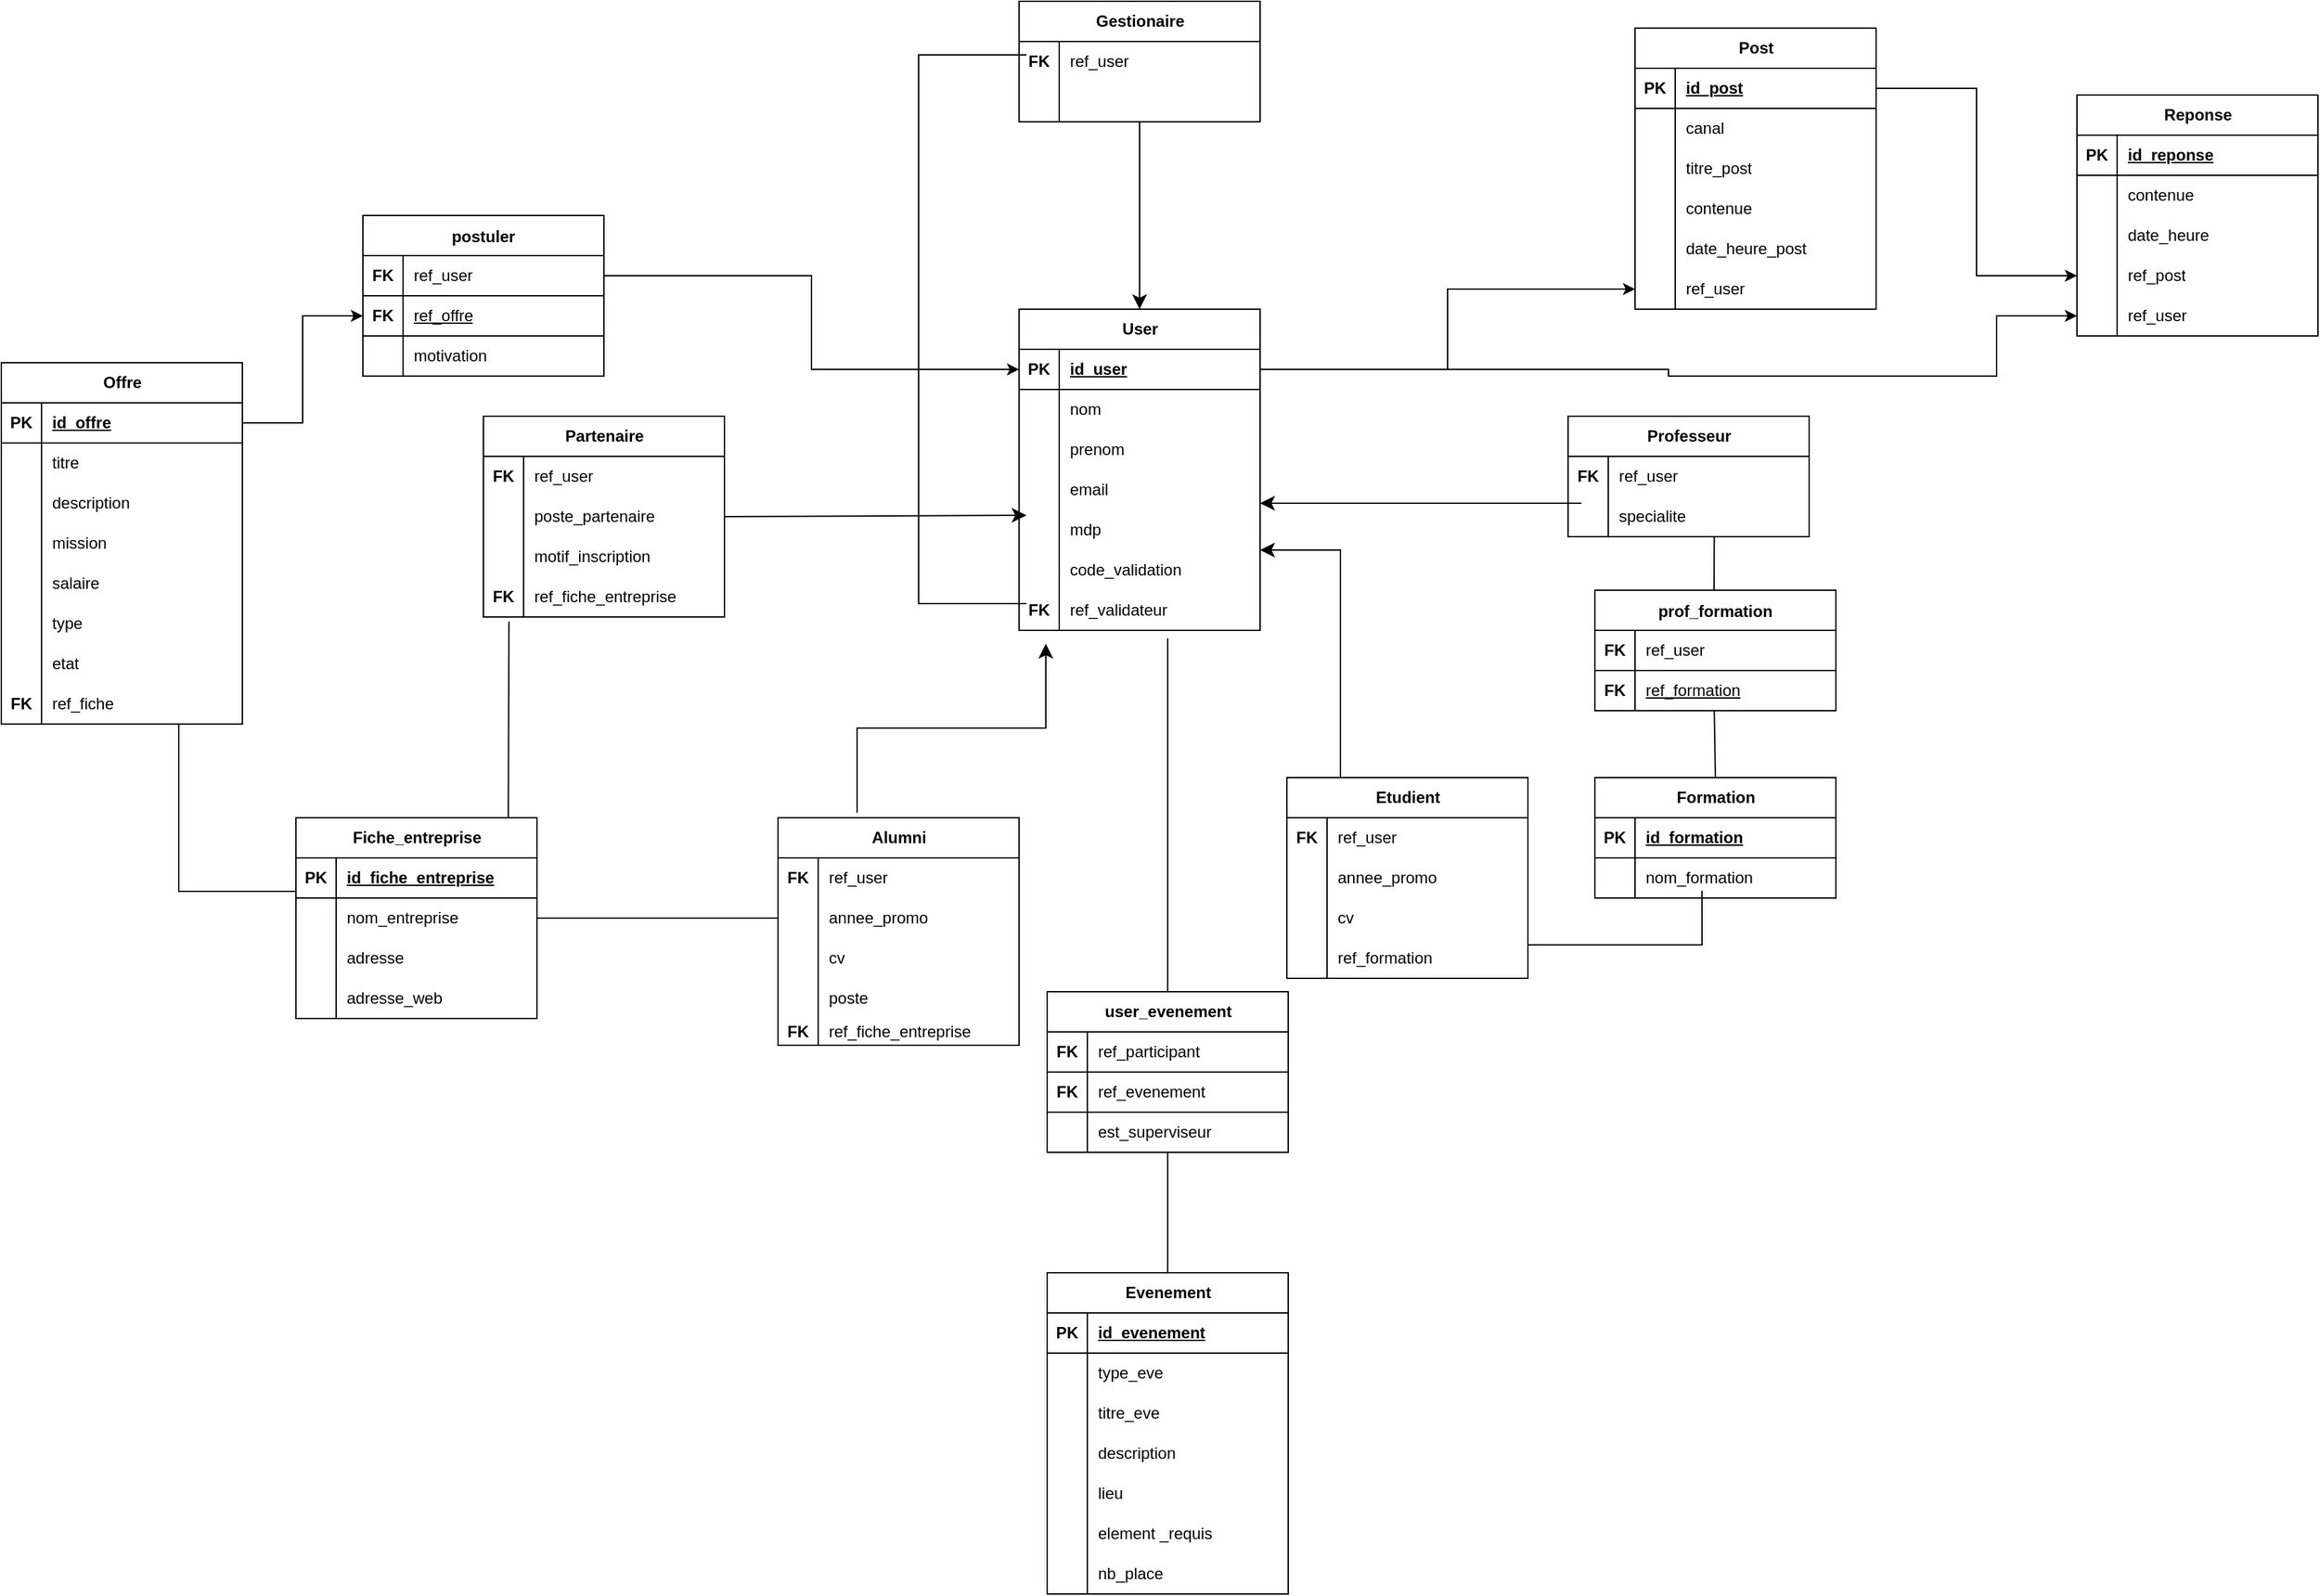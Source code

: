 <mxfile version="28.2.3">
  <diagram name="Page-1" id="zRKlxtmlUYy3IaQuOMJV">
    <mxGraphModel dx="1190" dy="836" grid="1" gridSize="10" guides="1" tooltips="1" connect="1" arrows="1" fold="1" page="0" pageScale="1" pageWidth="827" pageHeight="1169" math="0" shadow="0">
      <root>
        <mxCell id="0" />
        <mxCell id="1" parent="0" />
        <mxCell id="TDa-35ztadRkDvdf7EGe-2" value="User" style="shape=table;startSize=30;container=1;collapsible=1;childLayout=tableLayout;fixedRows=1;rowLines=0;fontStyle=1;align=center;resizeLast=1;html=1;" parent="1" vertex="1">
          <mxGeometry x="1100" y="550" width="180" height="240" as="geometry" />
        </mxCell>
        <mxCell id="TDa-35ztadRkDvdf7EGe-3" value="" style="shape=tableRow;horizontal=0;startSize=0;swimlaneHead=0;swimlaneBody=0;fillColor=none;collapsible=0;dropTarget=0;points=[[0,0.5],[1,0.5]];portConstraint=eastwest;top=0;left=0;right=0;bottom=1;" parent="TDa-35ztadRkDvdf7EGe-2" vertex="1">
          <mxGeometry y="30" width="180" height="30" as="geometry" />
        </mxCell>
        <mxCell id="TDa-35ztadRkDvdf7EGe-4" value="PK" style="shape=partialRectangle;connectable=0;fillColor=none;top=0;left=0;bottom=0;right=0;fontStyle=1;overflow=hidden;whiteSpace=wrap;html=1;" parent="TDa-35ztadRkDvdf7EGe-3" vertex="1">
          <mxGeometry width="30" height="30" as="geometry">
            <mxRectangle width="30" height="30" as="alternateBounds" />
          </mxGeometry>
        </mxCell>
        <mxCell id="TDa-35ztadRkDvdf7EGe-5" value="id_user" style="shape=partialRectangle;connectable=0;fillColor=none;top=0;left=0;bottom=0;right=0;align=left;spacingLeft=6;fontStyle=5;overflow=hidden;whiteSpace=wrap;html=1;" parent="TDa-35ztadRkDvdf7EGe-3" vertex="1">
          <mxGeometry x="30" width="150" height="30" as="geometry">
            <mxRectangle width="150" height="30" as="alternateBounds" />
          </mxGeometry>
        </mxCell>
        <mxCell id="TDa-35ztadRkDvdf7EGe-6" value="" style="shape=tableRow;horizontal=0;startSize=0;swimlaneHead=0;swimlaneBody=0;fillColor=none;collapsible=0;dropTarget=0;points=[[0,0.5],[1,0.5]];portConstraint=eastwest;top=0;left=0;right=0;bottom=0;" parent="TDa-35ztadRkDvdf7EGe-2" vertex="1">
          <mxGeometry y="60" width="180" height="30" as="geometry" />
        </mxCell>
        <mxCell id="TDa-35ztadRkDvdf7EGe-7" value="" style="shape=partialRectangle;connectable=0;fillColor=none;top=0;left=0;bottom=0;right=0;editable=1;overflow=hidden;whiteSpace=wrap;html=1;" parent="TDa-35ztadRkDvdf7EGe-6" vertex="1">
          <mxGeometry width="30" height="30" as="geometry">
            <mxRectangle width="30" height="30" as="alternateBounds" />
          </mxGeometry>
        </mxCell>
        <mxCell id="TDa-35ztadRkDvdf7EGe-8" value="nom" style="shape=partialRectangle;connectable=0;fillColor=none;top=0;left=0;bottom=0;right=0;align=left;spacingLeft=6;overflow=hidden;whiteSpace=wrap;html=1;" parent="TDa-35ztadRkDvdf7EGe-6" vertex="1">
          <mxGeometry x="30" width="150" height="30" as="geometry">
            <mxRectangle width="150" height="30" as="alternateBounds" />
          </mxGeometry>
        </mxCell>
        <mxCell id="TDa-35ztadRkDvdf7EGe-9" value="" style="shape=tableRow;horizontal=0;startSize=0;swimlaneHead=0;swimlaneBody=0;fillColor=none;collapsible=0;dropTarget=0;points=[[0,0.5],[1,0.5]];portConstraint=eastwest;top=0;left=0;right=0;bottom=0;" parent="TDa-35ztadRkDvdf7EGe-2" vertex="1">
          <mxGeometry y="90" width="180" height="30" as="geometry" />
        </mxCell>
        <mxCell id="TDa-35ztadRkDvdf7EGe-10" value="" style="shape=partialRectangle;connectable=0;fillColor=none;top=0;left=0;bottom=0;right=0;editable=1;overflow=hidden;whiteSpace=wrap;html=1;" parent="TDa-35ztadRkDvdf7EGe-9" vertex="1">
          <mxGeometry width="30" height="30" as="geometry">
            <mxRectangle width="30" height="30" as="alternateBounds" />
          </mxGeometry>
        </mxCell>
        <mxCell id="TDa-35ztadRkDvdf7EGe-11" value="prenom" style="shape=partialRectangle;connectable=0;fillColor=none;top=0;left=0;bottom=0;right=0;align=left;spacingLeft=6;overflow=hidden;whiteSpace=wrap;html=1;" parent="TDa-35ztadRkDvdf7EGe-9" vertex="1">
          <mxGeometry x="30" width="150" height="30" as="geometry">
            <mxRectangle width="150" height="30" as="alternateBounds" />
          </mxGeometry>
        </mxCell>
        <mxCell id="TDa-35ztadRkDvdf7EGe-12" value="" style="shape=tableRow;horizontal=0;startSize=0;swimlaneHead=0;swimlaneBody=0;fillColor=none;collapsible=0;dropTarget=0;points=[[0,0.5],[1,0.5]];portConstraint=eastwest;top=0;left=0;right=0;bottom=0;" parent="TDa-35ztadRkDvdf7EGe-2" vertex="1">
          <mxGeometry y="120" width="180" height="30" as="geometry" />
        </mxCell>
        <mxCell id="TDa-35ztadRkDvdf7EGe-13" value="" style="shape=partialRectangle;connectable=0;fillColor=none;top=0;left=0;bottom=0;right=0;editable=1;overflow=hidden;whiteSpace=wrap;html=1;" parent="TDa-35ztadRkDvdf7EGe-12" vertex="1">
          <mxGeometry width="30" height="30" as="geometry">
            <mxRectangle width="30" height="30" as="alternateBounds" />
          </mxGeometry>
        </mxCell>
        <mxCell id="TDa-35ztadRkDvdf7EGe-14" value="email" style="shape=partialRectangle;connectable=0;fillColor=none;top=0;left=0;bottom=0;right=0;align=left;spacingLeft=6;overflow=hidden;whiteSpace=wrap;html=1;" parent="TDa-35ztadRkDvdf7EGe-12" vertex="1">
          <mxGeometry x="30" width="150" height="30" as="geometry">
            <mxRectangle width="150" height="30" as="alternateBounds" />
          </mxGeometry>
        </mxCell>
        <mxCell id="TDa-35ztadRkDvdf7EGe-15" value="" style="shape=tableRow;horizontal=0;startSize=0;swimlaneHead=0;swimlaneBody=0;fillColor=none;collapsible=0;dropTarget=0;points=[[0,0.5],[1,0.5]];portConstraint=eastwest;top=0;left=0;right=0;bottom=0;" parent="TDa-35ztadRkDvdf7EGe-2" vertex="1">
          <mxGeometry y="150" width="180" height="30" as="geometry" />
        </mxCell>
        <mxCell id="TDa-35ztadRkDvdf7EGe-16" value="" style="shape=partialRectangle;connectable=0;fillColor=none;top=0;left=0;bottom=0;right=0;editable=1;overflow=hidden;whiteSpace=wrap;html=1;" parent="TDa-35ztadRkDvdf7EGe-15" vertex="1">
          <mxGeometry width="30" height="30" as="geometry">
            <mxRectangle width="30" height="30" as="alternateBounds" />
          </mxGeometry>
        </mxCell>
        <mxCell id="TDa-35ztadRkDvdf7EGe-17" value="mdp" style="shape=partialRectangle;connectable=0;fillColor=none;top=0;left=0;bottom=0;right=0;align=left;spacingLeft=6;overflow=hidden;whiteSpace=wrap;html=1;" parent="TDa-35ztadRkDvdf7EGe-15" vertex="1">
          <mxGeometry x="30" width="150" height="30" as="geometry">
            <mxRectangle width="150" height="30" as="alternateBounds" />
          </mxGeometry>
        </mxCell>
        <mxCell id="TDa-35ztadRkDvdf7EGe-18" value="" style="shape=tableRow;horizontal=0;startSize=0;swimlaneHead=0;swimlaneBody=0;fillColor=none;collapsible=0;dropTarget=0;points=[[0,0.5],[1,0.5]];portConstraint=eastwest;top=0;left=0;right=0;bottom=0;" parent="TDa-35ztadRkDvdf7EGe-2" vertex="1">
          <mxGeometry y="180" width="180" height="30" as="geometry" />
        </mxCell>
        <mxCell id="TDa-35ztadRkDvdf7EGe-19" value="" style="shape=partialRectangle;connectable=0;fillColor=none;top=0;left=0;bottom=0;right=0;editable=1;overflow=hidden;whiteSpace=wrap;html=1;" parent="TDa-35ztadRkDvdf7EGe-18" vertex="1">
          <mxGeometry width="30" height="30" as="geometry">
            <mxRectangle width="30" height="30" as="alternateBounds" />
          </mxGeometry>
        </mxCell>
        <mxCell id="TDa-35ztadRkDvdf7EGe-20" value="code_validation" style="shape=partialRectangle;connectable=0;fillColor=none;top=0;left=0;bottom=0;right=0;align=left;spacingLeft=6;overflow=hidden;whiteSpace=wrap;html=1;" parent="TDa-35ztadRkDvdf7EGe-18" vertex="1">
          <mxGeometry x="30" width="150" height="30" as="geometry">
            <mxRectangle width="150" height="30" as="alternateBounds" />
          </mxGeometry>
        </mxCell>
        <mxCell id="TDa-35ztadRkDvdf7EGe-280" value="" style="shape=tableRow;horizontal=0;startSize=0;swimlaneHead=0;swimlaneBody=0;fillColor=none;collapsible=0;dropTarget=0;points=[[0,0.5],[1,0.5]];portConstraint=eastwest;top=0;left=0;right=0;bottom=0;" parent="TDa-35ztadRkDvdf7EGe-2" vertex="1">
          <mxGeometry y="210" width="180" height="30" as="geometry" />
        </mxCell>
        <mxCell id="TDa-35ztadRkDvdf7EGe-281" value="&lt;b&gt;FK&lt;/b&gt;" style="shape=partialRectangle;connectable=0;fillColor=none;top=0;left=0;bottom=0;right=0;editable=1;overflow=hidden;whiteSpace=wrap;html=1;" parent="TDa-35ztadRkDvdf7EGe-280" vertex="1">
          <mxGeometry width="30" height="30" as="geometry">
            <mxRectangle width="30" height="30" as="alternateBounds" />
          </mxGeometry>
        </mxCell>
        <mxCell id="TDa-35ztadRkDvdf7EGe-282" value="ref_validateur" style="shape=partialRectangle;connectable=0;fillColor=none;top=0;left=0;bottom=0;right=0;align=left;spacingLeft=6;overflow=hidden;whiteSpace=wrap;html=1;" parent="TDa-35ztadRkDvdf7EGe-280" vertex="1">
          <mxGeometry x="30" width="150" height="30" as="geometry">
            <mxRectangle width="150" height="30" as="alternateBounds" />
          </mxGeometry>
        </mxCell>
        <mxCell id="TDa-35ztadRkDvdf7EGe-28" value="Alumni" style="shape=table;startSize=30;container=1;collapsible=1;childLayout=tableLayout;fixedRows=1;rowLines=0;fontStyle=1;align=center;resizeLast=1;html=1;" parent="1" vertex="1">
          <mxGeometry x="920" y="930" width="180" height="170" as="geometry" />
        </mxCell>
        <mxCell id="TDa-35ztadRkDvdf7EGe-312" value="" style="shape=tableRow;horizontal=0;startSize=0;swimlaneHead=0;swimlaneBody=0;fillColor=none;collapsible=0;dropTarget=0;points=[[0,0.5],[1,0.5]];portConstraint=eastwest;top=0;left=0;right=0;bottom=0;" parent="TDa-35ztadRkDvdf7EGe-28" vertex="1">
          <mxGeometry y="30" width="180" height="30" as="geometry" />
        </mxCell>
        <mxCell id="TDa-35ztadRkDvdf7EGe-313" value="&lt;b&gt;FK&lt;/b&gt;" style="shape=partialRectangle;connectable=0;fillColor=none;top=0;left=0;bottom=0;right=0;editable=1;overflow=hidden;whiteSpace=wrap;html=1;" parent="TDa-35ztadRkDvdf7EGe-312" vertex="1">
          <mxGeometry width="30" height="30" as="geometry">
            <mxRectangle width="30" height="30" as="alternateBounds" />
          </mxGeometry>
        </mxCell>
        <mxCell id="TDa-35ztadRkDvdf7EGe-314" value="ref_user" style="shape=partialRectangle;connectable=0;fillColor=none;top=0;left=0;bottom=0;right=0;align=left;spacingLeft=6;overflow=hidden;whiteSpace=wrap;html=1;" parent="TDa-35ztadRkDvdf7EGe-312" vertex="1">
          <mxGeometry x="30" width="150" height="30" as="geometry">
            <mxRectangle width="150" height="30" as="alternateBounds" />
          </mxGeometry>
        </mxCell>
        <mxCell id="TDa-35ztadRkDvdf7EGe-29" value="" style="shape=tableRow;horizontal=0;startSize=0;swimlaneHead=0;swimlaneBody=0;fillColor=none;collapsible=0;dropTarget=0;points=[[0,0.5],[1,0.5]];portConstraint=eastwest;top=0;left=0;right=0;bottom=0;" parent="TDa-35ztadRkDvdf7EGe-28" vertex="1">
          <mxGeometry y="60" width="180" height="30" as="geometry" />
        </mxCell>
        <mxCell id="TDa-35ztadRkDvdf7EGe-30" value="" style="shape=partialRectangle;connectable=0;fillColor=none;top=0;left=0;bottom=0;right=0;editable=1;overflow=hidden;whiteSpace=wrap;html=1;" parent="TDa-35ztadRkDvdf7EGe-29" vertex="1">
          <mxGeometry width="30" height="30" as="geometry">
            <mxRectangle width="30" height="30" as="alternateBounds" />
          </mxGeometry>
        </mxCell>
        <mxCell id="TDa-35ztadRkDvdf7EGe-31" value="annee_promo" style="shape=partialRectangle;connectable=0;fillColor=none;top=0;left=0;bottom=0;right=0;align=left;spacingLeft=6;overflow=hidden;whiteSpace=wrap;html=1;" parent="TDa-35ztadRkDvdf7EGe-29" vertex="1">
          <mxGeometry x="30" width="150" height="30" as="geometry">
            <mxRectangle width="150" height="30" as="alternateBounds" />
          </mxGeometry>
        </mxCell>
        <mxCell id="TDa-35ztadRkDvdf7EGe-32" value="" style="shape=tableRow;horizontal=0;startSize=0;swimlaneHead=0;swimlaneBody=0;fillColor=none;collapsible=0;dropTarget=0;points=[[0,0.5],[1,0.5]];portConstraint=eastwest;top=0;left=0;right=0;bottom=0;" parent="TDa-35ztadRkDvdf7EGe-28" vertex="1">
          <mxGeometry y="90" width="180" height="30" as="geometry" />
        </mxCell>
        <mxCell id="TDa-35ztadRkDvdf7EGe-33" value="" style="shape=partialRectangle;connectable=0;fillColor=none;top=0;left=0;bottom=0;right=0;editable=1;overflow=hidden;whiteSpace=wrap;html=1;" parent="TDa-35ztadRkDvdf7EGe-32" vertex="1">
          <mxGeometry width="30" height="30" as="geometry">
            <mxRectangle width="30" height="30" as="alternateBounds" />
          </mxGeometry>
        </mxCell>
        <mxCell id="TDa-35ztadRkDvdf7EGe-34" value="cv" style="shape=partialRectangle;connectable=0;fillColor=none;top=0;left=0;bottom=0;right=0;align=left;spacingLeft=6;overflow=hidden;whiteSpace=wrap;html=1;" parent="TDa-35ztadRkDvdf7EGe-32" vertex="1">
          <mxGeometry x="30" width="150" height="30" as="geometry">
            <mxRectangle width="150" height="30" as="alternateBounds" />
          </mxGeometry>
        </mxCell>
        <mxCell id="TDa-35ztadRkDvdf7EGe-35" value="" style="shape=tableRow;horizontal=0;startSize=0;swimlaneHead=0;swimlaneBody=0;fillColor=none;collapsible=0;dropTarget=0;points=[[0,0.5],[1,0.5]];portConstraint=eastwest;top=0;left=0;right=0;bottom=0;" parent="TDa-35ztadRkDvdf7EGe-28" vertex="1">
          <mxGeometry y="120" width="180" height="30" as="geometry" />
        </mxCell>
        <mxCell id="TDa-35ztadRkDvdf7EGe-36" value="" style="shape=partialRectangle;connectable=0;fillColor=none;top=0;left=0;bottom=0;right=0;editable=1;overflow=hidden;whiteSpace=wrap;html=1;" parent="TDa-35ztadRkDvdf7EGe-35" vertex="1">
          <mxGeometry width="30" height="30" as="geometry">
            <mxRectangle width="30" height="30" as="alternateBounds" />
          </mxGeometry>
        </mxCell>
        <mxCell id="TDa-35ztadRkDvdf7EGe-37" value="poste" style="shape=partialRectangle;connectable=0;fillColor=none;top=0;left=0;bottom=0;right=0;align=left;spacingLeft=6;overflow=hidden;whiteSpace=wrap;html=1;" parent="TDa-35ztadRkDvdf7EGe-35" vertex="1">
          <mxGeometry x="30" width="150" height="30" as="geometry">
            <mxRectangle width="150" height="30" as="alternateBounds" />
          </mxGeometry>
        </mxCell>
        <mxCell id="TDa-35ztadRkDvdf7EGe-258" value="" style="shape=tableRow;horizontal=0;startSize=0;swimlaneHead=0;swimlaneBody=0;fillColor=none;collapsible=0;dropTarget=0;points=[[0,0.5],[1,0.5]];portConstraint=eastwest;top=0;left=0;right=0;bottom=0;" parent="TDa-35ztadRkDvdf7EGe-28" vertex="1">
          <mxGeometry y="150" width="180" height="20" as="geometry" />
        </mxCell>
        <mxCell id="TDa-35ztadRkDvdf7EGe-259" value="&lt;b&gt;FK&lt;/b&gt;" style="shape=partialRectangle;connectable=0;fillColor=none;top=0;left=0;bottom=0;right=0;editable=1;overflow=hidden;whiteSpace=wrap;html=1;" parent="TDa-35ztadRkDvdf7EGe-258" vertex="1">
          <mxGeometry width="30" height="20" as="geometry">
            <mxRectangle width="30" height="20" as="alternateBounds" />
          </mxGeometry>
        </mxCell>
        <mxCell id="TDa-35ztadRkDvdf7EGe-260" value="ref_fiche_entreprise" style="shape=partialRectangle;connectable=0;fillColor=none;top=0;left=0;bottom=0;right=0;align=left;spacingLeft=6;overflow=hidden;whiteSpace=wrap;html=1;" parent="TDa-35ztadRkDvdf7EGe-258" vertex="1">
          <mxGeometry x="30" width="150" height="20" as="geometry">
            <mxRectangle width="150" height="20" as="alternateBounds" />
          </mxGeometry>
        </mxCell>
        <mxCell id="TDa-35ztadRkDvdf7EGe-38" value="Professeur" style="shape=table;startSize=30;container=1;collapsible=1;childLayout=tableLayout;fixedRows=1;rowLines=0;fontStyle=1;align=center;resizeLast=1;html=1;" parent="1" vertex="1">
          <mxGeometry x="1510" y="630" width="180" height="90" as="geometry" />
        </mxCell>
        <mxCell id="TDa-35ztadRkDvdf7EGe-309" value="" style="shape=tableRow;horizontal=0;startSize=0;swimlaneHead=0;swimlaneBody=0;fillColor=none;collapsible=0;dropTarget=0;points=[[0,0.5],[1,0.5]];portConstraint=eastwest;top=0;left=0;right=0;bottom=0;" parent="TDa-35ztadRkDvdf7EGe-38" vertex="1">
          <mxGeometry y="30" width="180" height="30" as="geometry" />
        </mxCell>
        <mxCell id="TDa-35ztadRkDvdf7EGe-310" value="&lt;b&gt;FK&lt;/b&gt;" style="shape=partialRectangle;connectable=0;fillColor=none;top=0;left=0;bottom=0;right=0;editable=1;overflow=hidden;whiteSpace=wrap;html=1;" parent="TDa-35ztadRkDvdf7EGe-309" vertex="1">
          <mxGeometry width="30" height="30" as="geometry">
            <mxRectangle width="30" height="30" as="alternateBounds" />
          </mxGeometry>
        </mxCell>
        <mxCell id="TDa-35ztadRkDvdf7EGe-311" value="ref_user" style="shape=partialRectangle;connectable=0;fillColor=none;top=0;left=0;bottom=0;right=0;align=left;spacingLeft=6;overflow=hidden;whiteSpace=wrap;html=1;" parent="TDa-35ztadRkDvdf7EGe-309" vertex="1">
          <mxGeometry x="30" width="150" height="30" as="geometry">
            <mxRectangle width="150" height="30" as="alternateBounds" />
          </mxGeometry>
        </mxCell>
        <mxCell id="TDa-35ztadRkDvdf7EGe-39" value="" style="shape=tableRow;horizontal=0;startSize=0;swimlaneHead=0;swimlaneBody=0;fillColor=none;collapsible=0;dropTarget=0;points=[[0,0.5],[1,0.5]];portConstraint=eastwest;top=0;left=0;right=0;bottom=0;" parent="TDa-35ztadRkDvdf7EGe-38" vertex="1">
          <mxGeometry y="60" width="180" height="30" as="geometry" />
        </mxCell>
        <mxCell id="TDa-35ztadRkDvdf7EGe-40" value="" style="shape=partialRectangle;connectable=0;fillColor=none;top=0;left=0;bottom=0;right=0;editable=1;overflow=hidden;whiteSpace=wrap;html=1;" parent="TDa-35ztadRkDvdf7EGe-39" vertex="1">
          <mxGeometry width="30" height="30" as="geometry">
            <mxRectangle width="30" height="30" as="alternateBounds" />
          </mxGeometry>
        </mxCell>
        <mxCell id="TDa-35ztadRkDvdf7EGe-41" value="specialite" style="shape=partialRectangle;connectable=0;fillColor=none;top=0;left=0;bottom=0;right=0;align=left;spacingLeft=6;overflow=hidden;whiteSpace=wrap;html=1;" parent="TDa-35ztadRkDvdf7EGe-39" vertex="1">
          <mxGeometry x="30" width="150" height="30" as="geometry">
            <mxRectangle width="150" height="30" as="alternateBounds" />
          </mxGeometry>
        </mxCell>
        <mxCell id="TDa-35ztadRkDvdf7EGe-42" value="Partenaire" style="shape=table;startSize=30;container=1;collapsible=1;childLayout=tableLayout;fixedRows=1;rowLines=0;fontStyle=1;align=center;resizeLast=1;html=1;" parent="1" vertex="1">
          <mxGeometry x="700" y="630" width="180" height="150" as="geometry" />
        </mxCell>
        <mxCell id="TDa-35ztadRkDvdf7EGe-318" value="" style="shape=tableRow;horizontal=0;startSize=0;swimlaneHead=0;swimlaneBody=0;fillColor=none;collapsible=0;dropTarget=0;points=[[0,0.5],[1,0.5]];portConstraint=eastwest;top=0;left=0;right=0;bottom=0;" parent="TDa-35ztadRkDvdf7EGe-42" vertex="1">
          <mxGeometry y="30" width="180" height="30" as="geometry" />
        </mxCell>
        <mxCell id="TDa-35ztadRkDvdf7EGe-319" value="&lt;b&gt;FK&lt;/b&gt;" style="shape=partialRectangle;connectable=0;fillColor=none;top=0;left=0;bottom=0;right=0;editable=1;overflow=hidden;whiteSpace=wrap;html=1;" parent="TDa-35ztadRkDvdf7EGe-318" vertex="1">
          <mxGeometry width="30" height="30" as="geometry">
            <mxRectangle width="30" height="30" as="alternateBounds" />
          </mxGeometry>
        </mxCell>
        <mxCell id="TDa-35ztadRkDvdf7EGe-320" value="ref_user" style="shape=partialRectangle;connectable=0;fillColor=none;top=0;left=0;bottom=0;right=0;align=left;spacingLeft=6;overflow=hidden;whiteSpace=wrap;html=1;" parent="TDa-35ztadRkDvdf7EGe-318" vertex="1">
          <mxGeometry x="30" width="150" height="30" as="geometry">
            <mxRectangle width="150" height="30" as="alternateBounds" />
          </mxGeometry>
        </mxCell>
        <mxCell id="TDa-35ztadRkDvdf7EGe-43" value="" style="shape=tableRow;horizontal=0;startSize=0;swimlaneHead=0;swimlaneBody=0;fillColor=none;collapsible=0;dropTarget=0;points=[[0,0.5],[1,0.5]];portConstraint=eastwest;top=0;left=0;right=0;bottom=0;" parent="TDa-35ztadRkDvdf7EGe-42" vertex="1">
          <mxGeometry y="60" width="180" height="30" as="geometry" />
        </mxCell>
        <mxCell id="TDa-35ztadRkDvdf7EGe-44" value="" style="shape=partialRectangle;connectable=0;fillColor=none;top=0;left=0;bottom=0;right=0;editable=1;overflow=hidden;whiteSpace=wrap;html=1;" parent="TDa-35ztadRkDvdf7EGe-43" vertex="1">
          <mxGeometry width="30" height="30" as="geometry">
            <mxRectangle width="30" height="30" as="alternateBounds" />
          </mxGeometry>
        </mxCell>
        <mxCell id="TDa-35ztadRkDvdf7EGe-45" value="poste_partenaire" style="shape=partialRectangle;connectable=0;fillColor=none;top=0;left=0;bottom=0;right=0;align=left;spacingLeft=6;overflow=hidden;whiteSpace=wrap;html=1;" parent="TDa-35ztadRkDvdf7EGe-43" vertex="1">
          <mxGeometry x="30" width="150" height="30" as="geometry">
            <mxRectangle width="150" height="30" as="alternateBounds" />
          </mxGeometry>
        </mxCell>
        <mxCell id="TDa-35ztadRkDvdf7EGe-46" value="" style="shape=tableRow;horizontal=0;startSize=0;swimlaneHead=0;swimlaneBody=0;fillColor=none;collapsible=0;dropTarget=0;points=[[0,0.5],[1,0.5]];portConstraint=eastwest;top=0;left=0;right=0;bottom=0;" parent="TDa-35ztadRkDvdf7EGe-42" vertex="1">
          <mxGeometry y="90" width="180" height="30" as="geometry" />
        </mxCell>
        <mxCell id="TDa-35ztadRkDvdf7EGe-47" value="" style="shape=partialRectangle;connectable=0;fillColor=none;top=0;left=0;bottom=0;right=0;editable=1;overflow=hidden;whiteSpace=wrap;html=1;" parent="TDa-35ztadRkDvdf7EGe-46" vertex="1">
          <mxGeometry width="30" height="30" as="geometry">
            <mxRectangle width="30" height="30" as="alternateBounds" />
          </mxGeometry>
        </mxCell>
        <mxCell id="TDa-35ztadRkDvdf7EGe-48" value="motif_inscription" style="shape=partialRectangle;connectable=0;fillColor=none;top=0;left=0;bottom=0;right=0;align=left;spacingLeft=6;overflow=hidden;whiteSpace=wrap;html=1;" parent="TDa-35ztadRkDvdf7EGe-46" vertex="1">
          <mxGeometry x="30" width="150" height="30" as="geometry">
            <mxRectangle width="150" height="30" as="alternateBounds" />
          </mxGeometry>
        </mxCell>
        <mxCell id="TDa-35ztadRkDvdf7EGe-286" value="" style="shape=tableRow;horizontal=0;startSize=0;swimlaneHead=0;swimlaneBody=0;fillColor=none;collapsible=0;dropTarget=0;points=[[0,0.5],[1,0.5]];portConstraint=eastwest;top=0;left=0;right=0;bottom=0;" parent="TDa-35ztadRkDvdf7EGe-42" vertex="1">
          <mxGeometry y="120" width="180" height="30" as="geometry" />
        </mxCell>
        <mxCell id="TDa-35ztadRkDvdf7EGe-287" value="&lt;b&gt;FK&lt;/b&gt;" style="shape=partialRectangle;connectable=0;fillColor=none;top=0;left=0;bottom=0;right=0;editable=1;overflow=hidden;whiteSpace=wrap;html=1;" parent="TDa-35ztadRkDvdf7EGe-286" vertex="1">
          <mxGeometry width="30" height="30" as="geometry">
            <mxRectangle width="30" height="30" as="alternateBounds" />
          </mxGeometry>
        </mxCell>
        <mxCell id="TDa-35ztadRkDvdf7EGe-288" value="ref_fiche_entreprise" style="shape=partialRectangle;connectable=0;fillColor=none;top=0;left=0;bottom=0;right=0;align=left;spacingLeft=6;overflow=hidden;whiteSpace=wrap;html=1;" parent="TDa-35ztadRkDvdf7EGe-286" vertex="1">
          <mxGeometry x="30" width="150" height="30" as="geometry">
            <mxRectangle width="150" height="30" as="alternateBounds" />
          </mxGeometry>
        </mxCell>
        <mxCell id="TDa-35ztadRkDvdf7EGe-49" value="Gestionaire" style="shape=table;startSize=30;container=1;collapsible=1;childLayout=tableLayout;fixedRows=1;rowLines=0;fontStyle=1;align=center;resizeLast=1;html=1;" parent="1" vertex="1">
          <mxGeometry x="1100" y="320" width="180" height="90" as="geometry" />
        </mxCell>
        <mxCell id="TDa-35ztadRkDvdf7EGe-315" value="" style="shape=tableRow;horizontal=0;startSize=0;swimlaneHead=0;swimlaneBody=0;fillColor=none;collapsible=0;dropTarget=0;points=[[0,0.5],[1,0.5]];portConstraint=eastwest;top=0;left=0;right=0;bottom=0;" parent="TDa-35ztadRkDvdf7EGe-49" vertex="1">
          <mxGeometry y="30" width="180" height="30" as="geometry" />
        </mxCell>
        <mxCell id="TDa-35ztadRkDvdf7EGe-316" value="&lt;b&gt;FK&lt;/b&gt;" style="shape=partialRectangle;connectable=0;fillColor=none;top=0;left=0;bottom=0;right=0;editable=1;overflow=hidden;whiteSpace=wrap;html=1;" parent="TDa-35ztadRkDvdf7EGe-315" vertex="1">
          <mxGeometry width="30" height="30" as="geometry">
            <mxRectangle width="30" height="30" as="alternateBounds" />
          </mxGeometry>
        </mxCell>
        <mxCell id="TDa-35ztadRkDvdf7EGe-317" value="ref_user" style="shape=partialRectangle;connectable=0;fillColor=none;top=0;left=0;bottom=0;right=0;align=left;spacingLeft=6;overflow=hidden;whiteSpace=wrap;html=1;" parent="TDa-35ztadRkDvdf7EGe-315" vertex="1">
          <mxGeometry x="30" width="150" height="30" as="geometry">
            <mxRectangle width="150" height="30" as="alternateBounds" />
          </mxGeometry>
        </mxCell>
        <mxCell id="TDa-35ztadRkDvdf7EGe-50" value="" style="shape=tableRow;horizontal=0;startSize=0;swimlaneHead=0;swimlaneBody=0;fillColor=none;collapsible=0;dropTarget=0;points=[[0,0.5],[1,0.5]];portConstraint=eastwest;top=0;left=0;right=0;bottom=0;" parent="TDa-35ztadRkDvdf7EGe-49" vertex="1">
          <mxGeometry y="60" width="180" height="30" as="geometry" />
        </mxCell>
        <mxCell id="TDa-35ztadRkDvdf7EGe-51" value="" style="shape=partialRectangle;connectable=0;fillColor=none;top=0;left=0;bottom=0;right=0;editable=1;overflow=hidden;whiteSpace=wrap;html=1;" parent="TDa-35ztadRkDvdf7EGe-50" vertex="1">
          <mxGeometry width="30" height="30" as="geometry">
            <mxRectangle width="30" height="30" as="alternateBounds" />
          </mxGeometry>
        </mxCell>
        <mxCell id="TDa-35ztadRkDvdf7EGe-52" value="" style="shape=partialRectangle;connectable=0;fillColor=none;top=0;left=0;bottom=0;right=0;align=left;spacingLeft=6;overflow=hidden;whiteSpace=wrap;html=1;" parent="TDa-35ztadRkDvdf7EGe-50" vertex="1">
          <mxGeometry x="30" width="150" height="30" as="geometry">
            <mxRectangle width="150" height="30" as="alternateBounds" />
          </mxGeometry>
        </mxCell>
        <mxCell id="TDa-35ztadRkDvdf7EGe-53" value="" style="endArrow=classic;html=1;rounded=0;fontSize=12;startSize=8;endSize=8;curved=1;entryX=1;entryY=0.5;entryDx=0;entryDy=0;" parent="1" edge="1">
          <mxGeometry width="50" height="50" relative="1" as="geometry">
            <mxPoint x="1520" y="695" as="sourcePoint" />
            <mxPoint x="1280" y="695" as="targetPoint" />
          </mxGeometry>
        </mxCell>
        <mxCell id="TDa-35ztadRkDvdf7EGe-55" value="Fiche_entreprise" style="shape=table;startSize=30;container=1;collapsible=1;childLayout=tableLayout;fixedRows=1;rowLines=0;fontStyle=1;align=center;resizeLast=1;html=1;" parent="1" vertex="1">
          <mxGeometry x="560" y="930" width="180" height="150" as="geometry" />
        </mxCell>
        <mxCell id="TDa-35ztadRkDvdf7EGe-56" value="" style="shape=tableRow;horizontal=0;startSize=0;swimlaneHead=0;swimlaneBody=0;fillColor=none;collapsible=0;dropTarget=0;points=[[0,0.5],[1,0.5]];portConstraint=eastwest;top=0;left=0;right=0;bottom=1;" parent="TDa-35ztadRkDvdf7EGe-55" vertex="1">
          <mxGeometry y="30" width="180" height="30" as="geometry" />
        </mxCell>
        <mxCell id="TDa-35ztadRkDvdf7EGe-57" value="PK" style="shape=partialRectangle;connectable=0;fillColor=none;top=0;left=0;bottom=0;right=0;fontStyle=1;overflow=hidden;whiteSpace=wrap;html=1;" parent="TDa-35ztadRkDvdf7EGe-56" vertex="1">
          <mxGeometry width="30" height="30" as="geometry">
            <mxRectangle width="30" height="30" as="alternateBounds" />
          </mxGeometry>
        </mxCell>
        <mxCell id="TDa-35ztadRkDvdf7EGe-58" value="id_fiche_entreprise" style="shape=partialRectangle;connectable=0;fillColor=none;top=0;left=0;bottom=0;right=0;align=left;spacingLeft=6;fontStyle=5;overflow=hidden;whiteSpace=wrap;html=1;" parent="TDa-35ztadRkDvdf7EGe-56" vertex="1">
          <mxGeometry x="30" width="150" height="30" as="geometry">
            <mxRectangle width="150" height="30" as="alternateBounds" />
          </mxGeometry>
        </mxCell>
        <mxCell id="TDa-35ztadRkDvdf7EGe-59" value="" style="shape=tableRow;horizontal=0;startSize=0;swimlaneHead=0;swimlaneBody=0;fillColor=none;collapsible=0;dropTarget=0;points=[[0,0.5],[1,0.5]];portConstraint=eastwest;top=0;left=0;right=0;bottom=0;" parent="TDa-35ztadRkDvdf7EGe-55" vertex="1">
          <mxGeometry y="60" width="180" height="30" as="geometry" />
        </mxCell>
        <mxCell id="TDa-35ztadRkDvdf7EGe-60" value="" style="shape=partialRectangle;connectable=0;fillColor=none;top=0;left=0;bottom=0;right=0;editable=1;overflow=hidden;whiteSpace=wrap;html=1;" parent="TDa-35ztadRkDvdf7EGe-59" vertex="1">
          <mxGeometry width="30" height="30" as="geometry">
            <mxRectangle width="30" height="30" as="alternateBounds" />
          </mxGeometry>
        </mxCell>
        <mxCell id="TDa-35ztadRkDvdf7EGe-61" value="nom_entreprise" style="shape=partialRectangle;connectable=0;fillColor=none;top=0;left=0;bottom=0;right=0;align=left;spacingLeft=6;overflow=hidden;whiteSpace=wrap;html=1;" parent="TDa-35ztadRkDvdf7EGe-59" vertex="1">
          <mxGeometry x="30" width="150" height="30" as="geometry">
            <mxRectangle width="150" height="30" as="alternateBounds" />
          </mxGeometry>
        </mxCell>
        <mxCell id="TDa-35ztadRkDvdf7EGe-62" value="" style="shape=tableRow;horizontal=0;startSize=0;swimlaneHead=0;swimlaneBody=0;fillColor=none;collapsible=0;dropTarget=0;points=[[0,0.5],[1,0.5]];portConstraint=eastwest;top=0;left=0;right=0;bottom=0;" parent="TDa-35ztadRkDvdf7EGe-55" vertex="1">
          <mxGeometry y="90" width="180" height="30" as="geometry" />
        </mxCell>
        <mxCell id="TDa-35ztadRkDvdf7EGe-63" value="" style="shape=partialRectangle;connectable=0;fillColor=none;top=0;left=0;bottom=0;right=0;editable=1;overflow=hidden;whiteSpace=wrap;html=1;" parent="TDa-35ztadRkDvdf7EGe-62" vertex="1">
          <mxGeometry width="30" height="30" as="geometry">
            <mxRectangle width="30" height="30" as="alternateBounds" />
          </mxGeometry>
        </mxCell>
        <mxCell id="TDa-35ztadRkDvdf7EGe-64" value="adresse" style="shape=partialRectangle;connectable=0;fillColor=none;top=0;left=0;bottom=0;right=0;align=left;spacingLeft=6;overflow=hidden;whiteSpace=wrap;html=1;" parent="TDa-35ztadRkDvdf7EGe-62" vertex="1">
          <mxGeometry x="30" width="150" height="30" as="geometry">
            <mxRectangle width="150" height="30" as="alternateBounds" />
          </mxGeometry>
        </mxCell>
        <mxCell id="TDa-35ztadRkDvdf7EGe-65" value="" style="shape=tableRow;horizontal=0;startSize=0;swimlaneHead=0;swimlaneBody=0;fillColor=none;collapsible=0;dropTarget=0;points=[[0,0.5],[1,0.5]];portConstraint=eastwest;top=0;left=0;right=0;bottom=0;" parent="TDa-35ztadRkDvdf7EGe-55" vertex="1">
          <mxGeometry y="120" width="180" height="30" as="geometry" />
        </mxCell>
        <mxCell id="TDa-35ztadRkDvdf7EGe-66" value="" style="shape=partialRectangle;connectable=0;fillColor=none;top=0;left=0;bottom=0;right=0;editable=1;overflow=hidden;whiteSpace=wrap;html=1;" parent="TDa-35ztadRkDvdf7EGe-65" vertex="1">
          <mxGeometry width="30" height="30" as="geometry">
            <mxRectangle width="30" height="30" as="alternateBounds" />
          </mxGeometry>
        </mxCell>
        <mxCell id="TDa-35ztadRkDvdf7EGe-67" value="adresse_web" style="shape=partialRectangle;connectable=0;fillColor=none;top=0;left=0;bottom=0;right=0;align=left;spacingLeft=6;overflow=hidden;whiteSpace=wrap;html=1;" parent="TDa-35ztadRkDvdf7EGe-65" vertex="1">
          <mxGeometry x="30" width="150" height="30" as="geometry">
            <mxRectangle width="150" height="30" as="alternateBounds" />
          </mxGeometry>
        </mxCell>
        <mxCell id="TDa-35ztadRkDvdf7EGe-68" value="Formation" style="shape=table;startSize=30;container=1;collapsible=1;childLayout=tableLayout;fixedRows=1;rowLines=0;fontStyle=1;align=center;resizeLast=1;html=1;" parent="1" vertex="1">
          <mxGeometry x="1530" y="900" width="180" height="90" as="geometry" />
        </mxCell>
        <mxCell id="TDa-35ztadRkDvdf7EGe-69" value="" style="shape=tableRow;horizontal=0;startSize=0;swimlaneHead=0;swimlaneBody=0;fillColor=none;collapsible=0;dropTarget=0;points=[[0,0.5],[1,0.5]];portConstraint=eastwest;top=0;left=0;right=0;bottom=1;" parent="TDa-35ztadRkDvdf7EGe-68" vertex="1">
          <mxGeometry y="30" width="180" height="30" as="geometry" />
        </mxCell>
        <mxCell id="TDa-35ztadRkDvdf7EGe-70" value="PK" style="shape=partialRectangle;connectable=0;fillColor=none;top=0;left=0;bottom=0;right=0;fontStyle=1;overflow=hidden;whiteSpace=wrap;html=1;" parent="TDa-35ztadRkDvdf7EGe-69" vertex="1">
          <mxGeometry width="30" height="30" as="geometry">
            <mxRectangle width="30" height="30" as="alternateBounds" />
          </mxGeometry>
        </mxCell>
        <mxCell id="TDa-35ztadRkDvdf7EGe-71" value="id_formation" style="shape=partialRectangle;connectable=0;fillColor=none;top=0;left=0;bottom=0;right=0;align=left;spacingLeft=6;fontStyle=5;overflow=hidden;whiteSpace=wrap;html=1;" parent="TDa-35ztadRkDvdf7EGe-69" vertex="1">
          <mxGeometry x="30" width="150" height="30" as="geometry">
            <mxRectangle width="150" height="30" as="alternateBounds" />
          </mxGeometry>
        </mxCell>
        <mxCell id="TDa-35ztadRkDvdf7EGe-72" value="" style="shape=tableRow;horizontal=0;startSize=0;swimlaneHead=0;swimlaneBody=0;fillColor=none;collapsible=0;dropTarget=0;points=[[0,0.5],[1,0.5]];portConstraint=eastwest;top=0;left=0;right=0;bottom=0;" parent="TDa-35ztadRkDvdf7EGe-68" vertex="1">
          <mxGeometry y="60" width="180" height="30" as="geometry" />
        </mxCell>
        <mxCell id="TDa-35ztadRkDvdf7EGe-73" value="" style="shape=partialRectangle;connectable=0;fillColor=none;top=0;left=0;bottom=0;right=0;editable=1;overflow=hidden;whiteSpace=wrap;html=1;" parent="TDa-35ztadRkDvdf7EGe-72" vertex="1">
          <mxGeometry width="30" height="30" as="geometry">
            <mxRectangle width="30" height="30" as="alternateBounds" />
          </mxGeometry>
        </mxCell>
        <mxCell id="TDa-35ztadRkDvdf7EGe-74" value="nom_formation" style="shape=partialRectangle;connectable=0;fillColor=none;top=0;left=0;bottom=0;right=0;align=left;spacingLeft=6;overflow=hidden;whiteSpace=wrap;html=1;" parent="TDa-35ztadRkDvdf7EGe-72" vertex="1">
          <mxGeometry x="30" width="150" height="30" as="geometry">
            <mxRectangle width="150" height="30" as="alternateBounds" />
          </mxGeometry>
        </mxCell>
        <mxCell id="TDa-35ztadRkDvdf7EGe-75" value="" style="shape=partialRectangle;whiteSpace=wrap;html=1;bottom=1;right=1;left=1;top=0;fillColor=none;routingCenterX=-0.5;rotation=90;" parent="1" vertex="1">
          <mxGeometry x="860" y="525" width="410" height="80" as="geometry" />
        </mxCell>
        <mxCell id="TDa-35ztadRkDvdf7EGe-76" value="" style="edgeStyle=segmentEdgeStyle;endArrow=classic;html=1;curved=0;rounded=0;endSize=8;startSize=8;fontSize=12;exitX=0.5;exitY=0;exitDx=0;exitDy=0;" parent="1" source="TDa-35ztadRkDvdf7EGe-21" edge="1">
          <mxGeometry width="50" height="50" relative="1" as="geometry">
            <mxPoint x="1302.24" y="878.38" as="sourcePoint" />
            <mxPoint x="1280" y="730" as="targetPoint" />
            <Array as="points">
              <mxPoint x="1340" y="730" />
            </Array>
          </mxGeometry>
        </mxCell>
        <mxCell id="TDa-35ztadRkDvdf7EGe-79" value="" style="shape=partialRectangle;whiteSpace=wrap;html=1;top=0;left=0;fillColor=none;" parent="1" vertex="1">
          <mxGeometry x="1480" y="985" width="130" height="40" as="geometry" />
        </mxCell>
        <mxCell id="TDa-35ztadRkDvdf7EGe-81" style="edgeStyle=none;curved=1;rounded=0;orthogonalLoop=1;jettySize=auto;html=1;exitX=1;exitY=0.5;exitDx=0;exitDy=0;entryX=0.031;entryY=0.133;entryDx=0;entryDy=0;entryPerimeter=0;fontSize=12;startSize=8;endSize=8;" parent="1" source="TDa-35ztadRkDvdf7EGe-43" target="TDa-35ztadRkDvdf7EGe-15" edge="1">
          <mxGeometry relative="1" as="geometry" />
        </mxCell>
        <mxCell id="TDa-35ztadRkDvdf7EGe-82" value="" style="edgeStyle=elbowEdgeStyle;elbow=vertical;endArrow=classic;html=1;curved=0;rounded=0;endSize=8;startSize=8;fontSize=12;exitX=0.328;exitY=-0.022;exitDx=0;exitDy=0;exitPerimeter=0;" parent="1" source="TDa-35ztadRkDvdf7EGe-28" edge="1">
          <mxGeometry width="50" height="50" relative="1" as="geometry">
            <mxPoint x="965" y="890" as="sourcePoint" />
            <mxPoint x="1120" y="800" as="targetPoint" />
          </mxGeometry>
        </mxCell>
        <mxCell id="TDa-35ztadRkDvdf7EGe-83" value="" style="endArrow=none;html=1;rounded=0;fontSize=12;startSize=8;endSize=8;curved=1;entryX=0;entryY=0.5;entryDx=0;entryDy=0;exitX=1;exitY=0.5;exitDx=0;exitDy=0;" parent="1" source="TDa-35ztadRkDvdf7EGe-59" target="TDa-35ztadRkDvdf7EGe-29" edge="1">
          <mxGeometry width="50" height="50" relative="1" as="geometry">
            <mxPoint x="880" y="935" as="sourcePoint" />
            <mxPoint x="840" y="990" as="targetPoint" />
          </mxGeometry>
        </mxCell>
        <mxCell id="TDa-35ztadRkDvdf7EGe-86" value="" style="endArrow=none;html=1;rounded=0;fontSize=12;startSize=8;endSize=8;curved=1;exitX=0.881;exitY=-0.003;exitDx=0;exitDy=0;exitPerimeter=0;entryX=0.106;entryY=1.111;entryDx=0;entryDy=0;entryPerimeter=0;" parent="1" source="TDa-35ztadRkDvdf7EGe-55" target="TDa-35ztadRkDvdf7EGe-286" edge="1">
          <mxGeometry width="50" height="50" relative="1" as="geometry">
            <mxPoint x="690" y="830" as="sourcePoint" />
            <mxPoint x="718" y="760" as="targetPoint" />
          </mxGeometry>
        </mxCell>
        <mxCell id="TDa-35ztadRkDvdf7EGe-88" value="Evenement" style="shape=table;startSize=30;container=1;collapsible=1;childLayout=tableLayout;fixedRows=1;rowLines=0;fontStyle=1;align=center;resizeLast=1;html=1;" parent="1" vertex="1">
          <mxGeometry x="1121" y="1270" width="180" height="240" as="geometry" />
        </mxCell>
        <mxCell id="TDa-35ztadRkDvdf7EGe-89" value="" style="shape=tableRow;horizontal=0;startSize=0;swimlaneHead=0;swimlaneBody=0;fillColor=none;collapsible=0;dropTarget=0;points=[[0,0.5],[1,0.5]];portConstraint=eastwest;top=0;left=0;right=0;bottom=1;" parent="TDa-35ztadRkDvdf7EGe-88" vertex="1">
          <mxGeometry y="30" width="180" height="30" as="geometry" />
        </mxCell>
        <mxCell id="TDa-35ztadRkDvdf7EGe-90" value="PK" style="shape=partialRectangle;connectable=0;fillColor=none;top=0;left=0;bottom=0;right=0;fontStyle=1;overflow=hidden;whiteSpace=wrap;html=1;" parent="TDa-35ztadRkDvdf7EGe-89" vertex="1">
          <mxGeometry width="30" height="30" as="geometry">
            <mxRectangle width="30" height="30" as="alternateBounds" />
          </mxGeometry>
        </mxCell>
        <mxCell id="TDa-35ztadRkDvdf7EGe-91" value="id_evenement" style="shape=partialRectangle;connectable=0;fillColor=none;top=0;left=0;bottom=0;right=0;align=left;spacingLeft=6;fontStyle=5;overflow=hidden;whiteSpace=wrap;html=1;" parent="TDa-35ztadRkDvdf7EGe-89" vertex="1">
          <mxGeometry x="30" width="150" height="30" as="geometry">
            <mxRectangle width="150" height="30" as="alternateBounds" />
          </mxGeometry>
        </mxCell>
        <mxCell id="TDa-35ztadRkDvdf7EGe-92" value="" style="shape=tableRow;horizontal=0;startSize=0;swimlaneHead=0;swimlaneBody=0;fillColor=none;collapsible=0;dropTarget=0;points=[[0,0.5],[1,0.5]];portConstraint=eastwest;top=0;left=0;right=0;bottom=0;" parent="TDa-35ztadRkDvdf7EGe-88" vertex="1">
          <mxGeometry y="60" width="180" height="30" as="geometry" />
        </mxCell>
        <mxCell id="TDa-35ztadRkDvdf7EGe-93" value="" style="shape=partialRectangle;connectable=0;fillColor=none;top=0;left=0;bottom=0;right=0;editable=1;overflow=hidden;whiteSpace=wrap;html=1;" parent="TDa-35ztadRkDvdf7EGe-92" vertex="1">
          <mxGeometry width="30" height="30" as="geometry">
            <mxRectangle width="30" height="30" as="alternateBounds" />
          </mxGeometry>
        </mxCell>
        <mxCell id="TDa-35ztadRkDvdf7EGe-94" value="type_eve" style="shape=partialRectangle;connectable=0;fillColor=none;top=0;left=0;bottom=0;right=0;align=left;spacingLeft=6;overflow=hidden;whiteSpace=wrap;html=1;" parent="TDa-35ztadRkDvdf7EGe-92" vertex="1">
          <mxGeometry x="30" width="150" height="30" as="geometry">
            <mxRectangle width="150" height="30" as="alternateBounds" />
          </mxGeometry>
        </mxCell>
        <mxCell id="TDa-35ztadRkDvdf7EGe-95" value="" style="shape=tableRow;horizontal=0;startSize=0;swimlaneHead=0;swimlaneBody=0;fillColor=none;collapsible=0;dropTarget=0;points=[[0,0.5],[1,0.5]];portConstraint=eastwest;top=0;left=0;right=0;bottom=0;" parent="TDa-35ztadRkDvdf7EGe-88" vertex="1">
          <mxGeometry y="90" width="180" height="30" as="geometry" />
        </mxCell>
        <mxCell id="TDa-35ztadRkDvdf7EGe-96" value="" style="shape=partialRectangle;connectable=0;fillColor=none;top=0;left=0;bottom=0;right=0;editable=1;overflow=hidden;whiteSpace=wrap;html=1;" parent="TDa-35ztadRkDvdf7EGe-95" vertex="1">
          <mxGeometry width="30" height="30" as="geometry">
            <mxRectangle width="30" height="30" as="alternateBounds" />
          </mxGeometry>
        </mxCell>
        <mxCell id="TDa-35ztadRkDvdf7EGe-97" value="titre_eve" style="shape=partialRectangle;connectable=0;fillColor=none;top=0;left=0;bottom=0;right=0;align=left;spacingLeft=6;overflow=hidden;whiteSpace=wrap;html=1;" parent="TDa-35ztadRkDvdf7EGe-95" vertex="1">
          <mxGeometry x="30" width="150" height="30" as="geometry">
            <mxRectangle width="150" height="30" as="alternateBounds" />
          </mxGeometry>
        </mxCell>
        <mxCell id="TDa-35ztadRkDvdf7EGe-98" value="" style="shape=tableRow;horizontal=0;startSize=0;swimlaneHead=0;swimlaneBody=0;fillColor=none;collapsible=0;dropTarget=0;points=[[0,0.5],[1,0.5]];portConstraint=eastwest;top=0;left=0;right=0;bottom=0;" parent="TDa-35ztadRkDvdf7EGe-88" vertex="1">
          <mxGeometry y="120" width="180" height="30" as="geometry" />
        </mxCell>
        <mxCell id="TDa-35ztadRkDvdf7EGe-99" value="" style="shape=partialRectangle;connectable=0;fillColor=none;top=0;left=0;bottom=0;right=0;editable=1;overflow=hidden;whiteSpace=wrap;html=1;" parent="TDa-35ztadRkDvdf7EGe-98" vertex="1">
          <mxGeometry width="30" height="30" as="geometry">
            <mxRectangle width="30" height="30" as="alternateBounds" />
          </mxGeometry>
        </mxCell>
        <mxCell id="TDa-35ztadRkDvdf7EGe-100" value="description" style="shape=partialRectangle;connectable=0;fillColor=none;top=0;left=0;bottom=0;right=0;align=left;spacingLeft=6;overflow=hidden;whiteSpace=wrap;html=1;" parent="TDa-35ztadRkDvdf7EGe-98" vertex="1">
          <mxGeometry x="30" width="150" height="30" as="geometry">
            <mxRectangle width="150" height="30" as="alternateBounds" />
          </mxGeometry>
        </mxCell>
        <mxCell id="TDa-35ztadRkDvdf7EGe-101" value="" style="shape=tableRow;horizontal=0;startSize=0;swimlaneHead=0;swimlaneBody=0;fillColor=none;collapsible=0;dropTarget=0;points=[[0,0.5],[1,0.5]];portConstraint=eastwest;top=0;left=0;right=0;bottom=0;" parent="TDa-35ztadRkDvdf7EGe-88" vertex="1">
          <mxGeometry y="150" width="180" height="30" as="geometry" />
        </mxCell>
        <mxCell id="TDa-35ztadRkDvdf7EGe-102" value="" style="shape=partialRectangle;connectable=0;fillColor=none;top=0;left=0;bottom=0;right=0;editable=1;overflow=hidden;whiteSpace=wrap;html=1;" parent="TDa-35ztadRkDvdf7EGe-101" vertex="1">
          <mxGeometry width="30" height="30" as="geometry">
            <mxRectangle width="30" height="30" as="alternateBounds" />
          </mxGeometry>
        </mxCell>
        <mxCell id="TDa-35ztadRkDvdf7EGe-103" value="lieu" style="shape=partialRectangle;connectable=0;fillColor=none;top=0;left=0;bottom=0;right=0;align=left;spacingLeft=6;overflow=hidden;whiteSpace=wrap;html=1;" parent="TDa-35ztadRkDvdf7EGe-101" vertex="1">
          <mxGeometry x="30" width="150" height="30" as="geometry">
            <mxRectangle width="150" height="30" as="alternateBounds" />
          </mxGeometry>
        </mxCell>
        <mxCell id="TDa-35ztadRkDvdf7EGe-104" value="" style="shape=tableRow;horizontal=0;startSize=0;swimlaneHead=0;swimlaneBody=0;fillColor=none;collapsible=0;dropTarget=0;points=[[0,0.5],[1,0.5]];portConstraint=eastwest;top=0;left=0;right=0;bottom=0;" parent="TDa-35ztadRkDvdf7EGe-88" vertex="1">
          <mxGeometry y="180" width="180" height="30" as="geometry" />
        </mxCell>
        <mxCell id="TDa-35ztadRkDvdf7EGe-105" value="" style="shape=partialRectangle;connectable=0;fillColor=none;top=0;left=0;bottom=0;right=0;editable=1;overflow=hidden;whiteSpace=wrap;html=1;" parent="TDa-35ztadRkDvdf7EGe-104" vertex="1">
          <mxGeometry width="30" height="30" as="geometry">
            <mxRectangle width="30" height="30" as="alternateBounds" />
          </mxGeometry>
        </mxCell>
        <mxCell id="TDa-35ztadRkDvdf7EGe-106" value="element _requis" style="shape=partialRectangle;connectable=0;fillColor=none;top=0;left=0;bottom=0;right=0;align=left;spacingLeft=6;overflow=hidden;whiteSpace=wrap;html=1;" parent="TDa-35ztadRkDvdf7EGe-104" vertex="1">
          <mxGeometry x="30" width="150" height="30" as="geometry">
            <mxRectangle width="150" height="30" as="alternateBounds" />
          </mxGeometry>
        </mxCell>
        <mxCell id="TDa-35ztadRkDvdf7EGe-107" value="" style="shape=tableRow;horizontal=0;startSize=0;swimlaneHead=0;swimlaneBody=0;fillColor=none;collapsible=0;dropTarget=0;points=[[0,0.5],[1,0.5]];portConstraint=eastwest;top=0;left=0;right=0;bottom=0;" parent="TDa-35ztadRkDvdf7EGe-88" vertex="1">
          <mxGeometry y="210" width="180" height="30" as="geometry" />
        </mxCell>
        <mxCell id="TDa-35ztadRkDvdf7EGe-108" value="" style="shape=partialRectangle;connectable=0;fillColor=none;top=0;left=0;bottom=0;right=0;editable=1;overflow=hidden;whiteSpace=wrap;html=1;" parent="TDa-35ztadRkDvdf7EGe-107" vertex="1">
          <mxGeometry width="30" height="30" as="geometry">
            <mxRectangle width="30" height="30" as="alternateBounds" />
          </mxGeometry>
        </mxCell>
        <mxCell id="TDa-35ztadRkDvdf7EGe-109" value="nb_place" style="shape=partialRectangle;connectable=0;fillColor=none;top=0;left=0;bottom=0;right=0;align=left;spacingLeft=6;overflow=hidden;whiteSpace=wrap;html=1;" parent="TDa-35ztadRkDvdf7EGe-107" vertex="1">
          <mxGeometry x="30" width="150" height="30" as="geometry">
            <mxRectangle width="150" height="30" as="alternateBounds" />
          </mxGeometry>
        </mxCell>
        <mxCell id="TDa-35ztadRkDvdf7EGe-112" value="Offre" style="shape=table;startSize=30;container=1;collapsible=1;childLayout=tableLayout;fixedRows=1;rowLines=0;fontStyle=1;align=center;resizeLast=1;html=1;" parent="1" vertex="1">
          <mxGeometry x="340" y="590" width="180" height="270" as="geometry" />
        </mxCell>
        <mxCell id="TDa-35ztadRkDvdf7EGe-113" value="" style="shape=tableRow;horizontal=0;startSize=0;swimlaneHead=0;swimlaneBody=0;fillColor=none;collapsible=0;dropTarget=0;points=[[0,0.5],[1,0.5]];portConstraint=eastwest;top=0;left=0;right=0;bottom=1;" parent="TDa-35ztadRkDvdf7EGe-112" vertex="1">
          <mxGeometry y="30" width="180" height="30" as="geometry" />
        </mxCell>
        <mxCell id="TDa-35ztadRkDvdf7EGe-114" value="PK" style="shape=partialRectangle;connectable=0;fillColor=none;top=0;left=0;bottom=0;right=0;fontStyle=1;overflow=hidden;whiteSpace=wrap;html=1;" parent="TDa-35ztadRkDvdf7EGe-113" vertex="1">
          <mxGeometry width="30" height="30" as="geometry">
            <mxRectangle width="30" height="30" as="alternateBounds" />
          </mxGeometry>
        </mxCell>
        <mxCell id="TDa-35ztadRkDvdf7EGe-115" value="id_offre" style="shape=partialRectangle;connectable=0;fillColor=none;top=0;left=0;bottom=0;right=0;align=left;spacingLeft=6;fontStyle=5;overflow=hidden;whiteSpace=wrap;html=1;" parent="TDa-35ztadRkDvdf7EGe-113" vertex="1">
          <mxGeometry x="30" width="150" height="30" as="geometry">
            <mxRectangle width="150" height="30" as="alternateBounds" />
          </mxGeometry>
        </mxCell>
        <mxCell id="TDa-35ztadRkDvdf7EGe-116" value="" style="shape=tableRow;horizontal=0;startSize=0;swimlaneHead=0;swimlaneBody=0;fillColor=none;collapsible=0;dropTarget=0;points=[[0,0.5],[1,0.5]];portConstraint=eastwest;top=0;left=0;right=0;bottom=0;" parent="TDa-35ztadRkDvdf7EGe-112" vertex="1">
          <mxGeometry y="60" width="180" height="30" as="geometry" />
        </mxCell>
        <mxCell id="TDa-35ztadRkDvdf7EGe-117" value="" style="shape=partialRectangle;connectable=0;fillColor=none;top=0;left=0;bottom=0;right=0;editable=1;overflow=hidden;whiteSpace=wrap;html=1;" parent="TDa-35ztadRkDvdf7EGe-116" vertex="1">
          <mxGeometry width="30" height="30" as="geometry">
            <mxRectangle width="30" height="30" as="alternateBounds" />
          </mxGeometry>
        </mxCell>
        <mxCell id="TDa-35ztadRkDvdf7EGe-118" value="titre" style="shape=partialRectangle;connectable=0;fillColor=none;top=0;left=0;bottom=0;right=0;align=left;spacingLeft=6;overflow=hidden;whiteSpace=wrap;html=1;" parent="TDa-35ztadRkDvdf7EGe-116" vertex="1">
          <mxGeometry x="30" width="150" height="30" as="geometry">
            <mxRectangle width="150" height="30" as="alternateBounds" />
          </mxGeometry>
        </mxCell>
        <mxCell id="TDa-35ztadRkDvdf7EGe-119" value="" style="shape=tableRow;horizontal=0;startSize=0;swimlaneHead=0;swimlaneBody=0;fillColor=none;collapsible=0;dropTarget=0;points=[[0,0.5],[1,0.5]];portConstraint=eastwest;top=0;left=0;right=0;bottom=0;" parent="TDa-35ztadRkDvdf7EGe-112" vertex="1">
          <mxGeometry y="90" width="180" height="30" as="geometry" />
        </mxCell>
        <mxCell id="TDa-35ztadRkDvdf7EGe-120" value="" style="shape=partialRectangle;connectable=0;fillColor=none;top=0;left=0;bottom=0;right=0;editable=1;overflow=hidden;whiteSpace=wrap;html=1;" parent="TDa-35ztadRkDvdf7EGe-119" vertex="1">
          <mxGeometry width="30" height="30" as="geometry">
            <mxRectangle width="30" height="30" as="alternateBounds" />
          </mxGeometry>
        </mxCell>
        <mxCell id="TDa-35ztadRkDvdf7EGe-121" value="description" style="shape=partialRectangle;connectable=0;fillColor=none;top=0;left=0;bottom=0;right=0;align=left;spacingLeft=6;overflow=hidden;whiteSpace=wrap;html=1;" parent="TDa-35ztadRkDvdf7EGe-119" vertex="1">
          <mxGeometry x="30" width="150" height="30" as="geometry">
            <mxRectangle width="150" height="30" as="alternateBounds" />
          </mxGeometry>
        </mxCell>
        <mxCell id="TDa-35ztadRkDvdf7EGe-122" value="" style="shape=tableRow;horizontal=0;startSize=0;swimlaneHead=0;swimlaneBody=0;fillColor=none;collapsible=0;dropTarget=0;points=[[0,0.5],[1,0.5]];portConstraint=eastwest;top=0;left=0;right=0;bottom=0;" parent="TDa-35ztadRkDvdf7EGe-112" vertex="1">
          <mxGeometry y="120" width="180" height="30" as="geometry" />
        </mxCell>
        <mxCell id="TDa-35ztadRkDvdf7EGe-123" value="" style="shape=partialRectangle;connectable=0;fillColor=none;top=0;left=0;bottom=0;right=0;editable=1;overflow=hidden;whiteSpace=wrap;html=1;" parent="TDa-35ztadRkDvdf7EGe-122" vertex="1">
          <mxGeometry width="30" height="30" as="geometry">
            <mxRectangle width="30" height="30" as="alternateBounds" />
          </mxGeometry>
        </mxCell>
        <mxCell id="TDa-35ztadRkDvdf7EGe-124" value="mission" style="shape=partialRectangle;connectable=0;fillColor=none;top=0;left=0;bottom=0;right=0;align=left;spacingLeft=6;overflow=hidden;whiteSpace=wrap;html=1;" parent="TDa-35ztadRkDvdf7EGe-122" vertex="1">
          <mxGeometry x="30" width="150" height="30" as="geometry">
            <mxRectangle width="150" height="30" as="alternateBounds" />
          </mxGeometry>
        </mxCell>
        <mxCell id="TDa-35ztadRkDvdf7EGe-125" value="" style="shape=tableRow;horizontal=0;startSize=0;swimlaneHead=0;swimlaneBody=0;fillColor=none;collapsible=0;dropTarget=0;points=[[0,0.5],[1,0.5]];portConstraint=eastwest;top=0;left=0;right=0;bottom=0;" parent="TDa-35ztadRkDvdf7EGe-112" vertex="1">
          <mxGeometry y="150" width="180" height="30" as="geometry" />
        </mxCell>
        <mxCell id="TDa-35ztadRkDvdf7EGe-126" value="" style="shape=partialRectangle;connectable=0;fillColor=none;top=0;left=0;bottom=0;right=0;editable=1;overflow=hidden;whiteSpace=wrap;html=1;" parent="TDa-35ztadRkDvdf7EGe-125" vertex="1">
          <mxGeometry width="30" height="30" as="geometry">
            <mxRectangle width="30" height="30" as="alternateBounds" />
          </mxGeometry>
        </mxCell>
        <mxCell id="TDa-35ztadRkDvdf7EGe-127" value="salaire" style="shape=partialRectangle;connectable=0;fillColor=none;top=0;left=0;bottom=0;right=0;align=left;spacingLeft=6;overflow=hidden;whiteSpace=wrap;html=1;" parent="TDa-35ztadRkDvdf7EGe-125" vertex="1">
          <mxGeometry x="30" width="150" height="30" as="geometry">
            <mxRectangle width="150" height="30" as="alternateBounds" />
          </mxGeometry>
        </mxCell>
        <mxCell id="TDa-35ztadRkDvdf7EGe-128" value="" style="shape=tableRow;horizontal=0;startSize=0;swimlaneHead=0;swimlaneBody=0;fillColor=none;collapsible=0;dropTarget=0;points=[[0,0.5],[1,0.5]];portConstraint=eastwest;top=0;left=0;right=0;bottom=0;" parent="TDa-35ztadRkDvdf7EGe-112" vertex="1">
          <mxGeometry y="180" width="180" height="30" as="geometry" />
        </mxCell>
        <mxCell id="TDa-35ztadRkDvdf7EGe-129" value="" style="shape=partialRectangle;connectable=0;fillColor=none;top=0;left=0;bottom=0;right=0;editable=1;overflow=hidden;whiteSpace=wrap;html=1;" parent="TDa-35ztadRkDvdf7EGe-128" vertex="1">
          <mxGeometry width="30" height="30" as="geometry">
            <mxRectangle width="30" height="30" as="alternateBounds" />
          </mxGeometry>
        </mxCell>
        <mxCell id="TDa-35ztadRkDvdf7EGe-130" value="type" style="shape=partialRectangle;connectable=0;fillColor=none;top=0;left=0;bottom=0;right=0;align=left;spacingLeft=6;overflow=hidden;whiteSpace=wrap;html=1;" parent="TDa-35ztadRkDvdf7EGe-128" vertex="1">
          <mxGeometry x="30" width="150" height="30" as="geometry">
            <mxRectangle width="150" height="30" as="alternateBounds" />
          </mxGeometry>
        </mxCell>
        <mxCell id="TDa-35ztadRkDvdf7EGe-131" value="" style="shape=tableRow;horizontal=0;startSize=0;swimlaneHead=0;swimlaneBody=0;fillColor=none;collapsible=0;dropTarget=0;points=[[0,0.5],[1,0.5]];portConstraint=eastwest;top=0;left=0;right=0;bottom=0;" parent="TDa-35ztadRkDvdf7EGe-112" vertex="1">
          <mxGeometry y="210" width="180" height="30" as="geometry" />
        </mxCell>
        <mxCell id="TDa-35ztadRkDvdf7EGe-132" value="" style="shape=partialRectangle;connectable=0;fillColor=none;top=0;left=0;bottom=0;right=0;editable=1;overflow=hidden;whiteSpace=wrap;html=1;" parent="TDa-35ztadRkDvdf7EGe-131" vertex="1">
          <mxGeometry width="30" height="30" as="geometry">
            <mxRectangle width="30" height="30" as="alternateBounds" />
          </mxGeometry>
        </mxCell>
        <mxCell id="TDa-35ztadRkDvdf7EGe-133" value="etat" style="shape=partialRectangle;connectable=0;fillColor=none;top=0;left=0;bottom=0;right=0;align=left;spacingLeft=6;overflow=hidden;whiteSpace=wrap;html=1;" parent="TDa-35ztadRkDvdf7EGe-131" vertex="1">
          <mxGeometry x="30" width="150" height="30" as="geometry">
            <mxRectangle width="150" height="30" as="alternateBounds" />
          </mxGeometry>
        </mxCell>
        <mxCell id="TDa-35ztadRkDvdf7EGe-283" value="" style="shape=tableRow;horizontal=0;startSize=0;swimlaneHead=0;swimlaneBody=0;fillColor=none;collapsible=0;dropTarget=0;points=[[0,0.5],[1,0.5]];portConstraint=eastwest;top=0;left=0;right=0;bottom=0;" parent="TDa-35ztadRkDvdf7EGe-112" vertex="1">
          <mxGeometry y="240" width="180" height="30" as="geometry" />
        </mxCell>
        <mxCell id="TDa-35ztadRkDvdf7EGe-284" value="&lt;b&gt;FK&lt;/b&gt;" style="shape=partialRectangle;connectable=0;fillColor=none;top=0;left=0;bottom=0;right=0;editable=1;overflow=hidden;whiteSpace=wrap;html=1;" parent="TDa-35ztadRkDvdf7EGe-283" vertex="1">
          <mxGeometry width="30" height="30" as="geometry">
            <mxRectangle width="30" height="30" as="alternateBounds" />
          </mxGeometry>
        </mxCell>
        <mxCell id="TDa-35ztadRkDvdf7EGe-285" value="ref_fiche" style="shape=partialRectangle;connectable=0;fillColor=none;top=0;left=0;bottom=0;right=0;align=left;spacingLeft=6;overflow=hidden;whiteSpace=wrap;html=1;" parent="TDa-35ztadRkDvdf7EGe-283" vertex="1">
          <mxGeometry x="30" width="150" height="30" as="geometry">
            <mxRectangle width="150" height="30" as="alternateBounds" />
          </mxGeometry>
        </mxCell>
        <mxCell id="TDa-35ztadRkDvdf7EGe-134" value="" style="shape=partialRectangle;whiteSpace=wrap;html=1;bottom=0;right=0;fillColor=none;rotation=-90;" parent="1" vertex="1">
          <mxGeometry x="453.75" y="878.75" width="125" height="87.5" as="geometry" />
        </mxCell>
        <mxCell id="TDa-35ztadRkDvdf7EGe-136" value="Post" style="shape=table;startSize=30;container=1;collapsible=1;childLayout=tableLayout;fixedRows=1;rowLines=0;fontStyle=1;align=center;resizeLast=1;html=1;" parent="1" vertex="1">
          <mxGeometry x="1560" y="340" width="180" height="210" as="geometry" />
        </mxCell>
        <mxCell id="TDa-35ztadRkDvdf7EGe-137" value="" style="shape=tableRow;horizontal=0;startSize=0;swimlaneHead=0;swimlaneBody=0;fillColor=none;collapsible=0;dropTarget=0;points=[[0,0.5],[1,0.5]];portConstraint=eastwest;top=0;left=0;right=0;bottom=1;" parent="TDa-35ztadRkDvdf7EGe-136" vertex="1">
          <mxGeometry y="30" width="180" height="30" as="geometry" />
        </mxCell>
        <mxCell id="TDa-35ztadRkDvdf7EGe-138" value="PK" style="shape=partialRectangle;connectable=0;fillColor=none;top=0;left=0;bottom=0;right=0;fontStyle=1;overflow=hidden;whiteSpace=wrap;html=1;" parent="TDa-35ztadRkDvdf7EGe-137" vertex="1">
          <mxGeometry width="30" height="30" as="geometry">
            <mxRectangle width="30" height="30" as="alternateBounds" />
          </mxGeometry>
        </mxCell>
        <mxCell id="TDa-35ztadRkDvdf7EGe-139" value="id_post" style="shape=partialRectangle;connectable=0;fillColor=none;top=0;left=0;bottom=0;right=0;align=left;spacingLeft=6;fontStyle=5;overflow=hidden;whiteSpace=wrap;html=1;" parent="TDa-35ztadRkDvdf7EGe-137" vertex="1">
          <mxGeometry x="30" width="150" height="30" as="geometry">
            <mxRectangle width="150" height="30" as="alternateBounds" />
          </mxGeometry>
        </mxCell>
        <mxCell id="TDa-35ztadRkDvdf7EGe-140" value="" style="shape=tableRow;horizontal=0;startSize=0;swimlaneHead=0;swimlaneBody=0;fillColor=none;collapsible=0;dropTarget=0;points=[[0,0.5],[1,0.5]];portConstraint=eastwest;top=0;left=0;right=0;bottom=0;" parent="TDa-35ztadRkDvdf7EGe-136" vertex="1">
          <mxGeometry y="60" width="180" height="30" as="geometry" />
        </mxCell>
        <mxCell id="TDa-35ztadRkDvdf7EGe-141" value="" style="shape=partialRectangle;connectable=0;fillColor=none;top=0;left=0;bottom=0;right=0;editable=1;overflow=hidden;whiteSpace=wrap;html=1;" parent="TDa-35ztadRkDvdf7EGe-140" vertex="1">
          <mxGeometry width="30" height="30" as="geometry">
            <mxRectangle width="30" height="30" as="alternateBounds" />
          </mxGeometry>
        </mxCell>
        <mxCell id="TDa-35ztadRkDvdf7EGe-142" value="canal" style="shape=partialRectangle;connectable=0;fillColor=none;top=0;left=0;bottom=0;right=0;align=left;spacingLeft=6;overflow=hidden;whiteSpace=wrap;html=1;" parent="TDa-35ztadRkDvdf7EGe-140" vertex="1">
          <mxGeometry x="30" width="150" height="30" as="geometry">
            <mxRectangle width="150" height="30" as="alternateBounds" />
          </mxGeometry>
        </mxCell>
        <mxCell id="TDa-35ztadRkDvdf7EGe-143" value="" style="shape=tableRow;horizontal=0;startSize=0;swimlaneHead=0;swimlaneBody=0;fillColor=none;collapsible=0;dropTarget=0;points=[[0,0.5],[1,0.5]];portConstraint=eastwest;top=0;left=0;right=0;bottom=0;" parent="TDa-35ztadRkDvdf7EGe-136" vertex="1">
          <mxGeometry y="90" width="180" height="30" as="geometry" />
        </mxCell>
        <mxCell id="TDa-35ztadRkDvdf7EGe-144" value="" style="shape=partialRectangle;connectable=0;fillColor=none;top=0;left=0;bottom=0;right=0;editable=1;overflow=hidden;whiteSpace=wrap;html=1;" parent="TDa-35ztadRkDvdf7EGe-143" vertex="1">
          <mxGeometry width="30" height="30" as="geometry">
            <mxRectangle width="30" height="30" as="alternateBounds" />
          </mxGeometry>
        </mxCell>
        <mxCell id="TDa-35ztadRkDvdf7EGe-145" value="titre_post" style="shape=partialRectangle;connectable=0;fillColor=none;top=0;left=0;bottom=0;right=0;align=left;spacingLeft=6;overflow=hidden;whiteSpace=wrap;html=1;" parent="TDa-35ztadRkDvdf7EGe-143" vertex="1">
          <mxGeometry x="30" width="150" height="30" as="geometry">
            <mxRectangle width="150" height="30" as="alternateBounds" />
          </mxGeometry>
        </mxCell>
        <mxCell id="TDa-35ztadRkDvdf7EGe-146" value="" style="shape=tableRow;horizontal=0;startSize=0;swimlaneHead=0;swimlaneBody=0;fillColor=none;collapsible=0;dropTarget=0;points=[[0,0.5],[1,0.5]];portConstraint=eastwest;top=0;left=0;right=0;bottom=0;" parent="TDa-35ztadRkDvdf7EGe-136" vertex="1">
          <mxGeometry y="120" width="180" height="30" as="geometry" />
        </mxCell>
        <mxCell id="TDa-35ztadRkDvdf7EGe-147" value="" style="shape=partialRectangle;connectable=0;fillColor=none;top=0;left=0;bottom=0;right=0;editable=1;overflow=hidden;whiteSpace=wrap;html=1;" parent="TDa-35ztadRkDvdf7EGe-146" vertex="1">
          <mxGeometry width="30" height="30" as="geometry">
            <mxRectangle width="30" height="30" as="alternateBounds" />
          </mxGeometry>
        </mxCell>
        <mxCell id="TDa-35ztadRkDvdf7EGe-148" value="contenue" style="shape=partialRectangle;connectable=0;fillColor=none;top=0;left=0;bottom=0;right=0;align=left;spacingLeft=6;overflow=hidden;whiteSpace=wrap;html=1;" parent="TDa-35ztadRkDvdf7EGe-146" vertex="1">
          <mxGeometry x="30" width="150" height="30" as="geometry">
            <mxRectangle width="150" height="30" as="alternateBounds" />
          </mxGeometry>
        </mxCell>
        <mxCell id="TDa-35ztadRkDvdf7EGe-149" value="" style="shape=tableRow;horizontal=0;startSize=0;swimlaneHead=0;swimlaneBody=0;fillColor=none;collapsible=0;dropTarget=0;points=[[0,0.5],[1,0.5]];portConstraint=eastwest;top=0;left=0;right=0;bottom=0;" parent="TDa-35ztadRkDvdf7EGe-136" vertex="1">
          <mxGeometry y="150" width="180" height="30" as="geometry" />
        </mxCell>
        <mxCell id="TDa-35ztadRkDvdf7EGe-150" value="" style="shape=partialRectangle;connectable=0;fillColor=none;top=0;left=0;bottom=0;right=0;editable=1;overflow=hidden;whiteSpace=wrap;html=1;" parent="TDa-35ztadRkDvdf7EGe-149" vertex="1">
          <mxGeometry width="30" height="30" as="geometry">
            <mxRectangle width="30" height="30" as="alternateBounds" />
          </mxGeometry>
        </mxCell>
        <mxCell id="TDa-35ztadRkDvdf7EGe-151" value="date_heure_post" style="shape=partialRectangle;connectable=0;fillColor=none;top=0;left=0;bottom=0;right=0;align=left;spacingLeft=6;overflow=hidden;whiteSpace=wrap;html=1;" parent="TDa-35ztadRkDvdf7EGe-149" vertex="1">
          <mxGeometry x="30" width="150" height="30" as="geometry">
            <mxRectangle width="150" height="30" as="alternateBounds" />
          </mxGeometry>
        </mxCell>
        <mxCell id="Lh9XpYxGkAcDxmLoa61T-6" value="" style="shape=tableRow;horizontal=0;startSize=0;swimlaneHead=0;swimlaneBody=0;fillColor=none;collapsible=0;dropTarget=0;points=[[0,0.5],[1,0.5]];portConstraint=eastwest;top=0;left=0;right=0;bottom=0;" vertex="1" parent="TDa-35ztadRkDvdf7EGe-136">
          <mxGeometry y="180" width="180" height="30" as="geometry" />
        </mxCell>
        <mxCell id="Lh9XpYxGkAcDxmLoa61T-7" value="" style="shape=partialRectangle;connectable=0;fillColor=none;top=0;left=0;bottom=0;right=0;editable=1;overflow=hidden;whiteSpace=wrap;html=1;" vertex="1" parent="Lh9XpYxGkAcDxmLoa61T-6">
          <mxGeometry width="30" height="30" as="geometry">
            <mxRectangle width="30" height="30" as="alternateBounds" />
          </mxGeometry>
        </mxCell>
        <mxCell id="Lh9XpYxGkAcDxmLoa61T-8" value="ref_user" style="shape=partialRectangle;connectable=0;fillColor=none;top=0;left=0;bottom=0;right=0;align=left;spacingLeft=6;overflow=hidden;whiteSpace=wrap;html=1;" vertex="1" parent="Lh9XpYxGkAcDxmLoa61T-6">
          <mxGeometry x="30" width="150" height="30" as="geometry">
            <mxRectangle width="150" height="30" as="alternateBounds" />
          </mxGeometry>
        </mxCell>
        <mxCell id="TDa-35ztadRkDvdf7EGe-152" value="Reponse" style="shape=table;startSize=30;container=1;collapsible=1;childLayout=tableLayout;fixedRows=1;rowLines=0;fontStyle=1;align=center;resizeLast=1;html=1;" parent="1" vertex="1">
          <mxGeometry x="1890" y="390" width="180" height="180" as="geometry" />
        </mxCell>
        <mxCell id="TDa-35ztadRkDvdf7EGe-153" value="" style="shape=tableRow;horizontal=0;startSize=0;swimlaneHead=0;swimlaneBody=0;fillColor=none;collapsible=0;dropTarget=0;points=[[0,0.5],[1,0.5]];portConstraint=eastwest;top=0;left=0;right=0;bottom=1;" parent="TDa-35ztadRkDvdf7EGe-152" vertex="1">
          <mxGeometry y="30" width="180" height="30" as="geometry" />
        </mxCell>
        <mxCell id="TDa-35ztadRkDvdf7EGe-154" value="PK" style="shape=partialRectangle;connectable=0;fillColor=none;top=0;left=0;bottom=0;right=0;fontStyle=1;overflow=hidden;whiteSpace=wrap;html=1;" parent="TDa-35ztadRkDvdf7EGe-153" vertex="1">
          <mxGeometry width="30" height="30" as="geometry">
            <mxRectangle width="30" height="30" as="alternateBounds" />
          </mxGeometry>
        </mxCell>
        <mxCell id="TDa-35ztadRkDvdf7EGe-155" value="id_reponse" style="shape=partialRectangle;connectable=0;fillColor=none;top=0;left=0;bottom=0;right=0;align=left;spacingLeft=6;fontStyle=5;overflow=hidden;whiteSpace=wrap;html=1;" parent="TDa-35ztadRkDvdf7EGe-153" vertex="1">
          <mxGeometry x="30" width="150" height="30" as="geometry">
            <mxRectangle width="150" height="30" as="alternateBounds" />
          </mxGeometry>
        </mxCell>
        <mxCell id="TDa-35ztadRkDvdf7EGe-156" value="" style="shape=tableRow;horizontal=0;startSize=0;swimlaneHead=0;swimlaneBody=0;fillColor=none;collapsible=0;dropTarget=0;points=[[0,0.5],[1,0.5]];portConstraint=eastwest;top=0;left=0;right=0;bottom=0;" parent="TDa-35ztadRkDvdf7EGe-152" vertex="1">
          <mxGeometry y="60" width="180" height="30" as="geometry" />
        </mxCell>
        <mxCell id="TDa-35ztadRkDvdf7EGe-157" value="" style="shape=partialRectangle;connectable=0;fillColor=none;top=0;left=0;bottom=0;right=0;editable=1;overflow=hidden;whiteSpace=wrap;html=1;" parent="TDa-35ztadRkDvdf7EGe-156" vertex="1">
          <mxGeometry width="30" height="30" as="geometry">
            <mxRectangle width="30" height="30" as="alternateBounds" />
          </mxGeometry>
        </mxCell>
        <mxCell id="TDa-35ztadRkDvdf7EGe-158" value="contenue" style="shape=partialRectangle;connectable=0;fillColor=none;top=0;left=0;bottom=0;right=0;align=left;spacingLeft=6;overflow=hidden;whiteSpace=wrap;html=1;" parent="TDa-35ztadRkDvdf7EGe-156" vertex="1">
          <mxGeometry x="30" width="150" height="30" as="geometry">
            <mxRectangle width="150" height="30" as="alternateBounds" />
          </mxGeometry>
        </mxCell>
        <mxCell id="TDa-35ztadRkDvdf7EGe-159" value="" style="shape=tableRow;horizontal=0;startSize=0;swimlaneHead=0;swimlaneBody=0;fillColor=none;collapsible=0;dropTarget=0;points=[[0,0.5],[1,0.5]];portConstraint=eastwest;top=0;left=0;right=0;bottom=0;" parent="TDa-35ztadRkDvdf7EGe-152" vertex="1">
          <mxGeometry y="90" width="180" height="30" as="geometry" />
        </mxCell>
        <mxCell id="TDa-35ztadRkDvdf7EGe-160" value="" style="shape=partialRectangle;connectable=0;fillColor=none;top=0;left=0;bottom=0;right=0;editable=1;overflow=hidden;whiteSpace=wrap;html=1;" parent="TDa-35ztadRkDvdf7EGe-159" vertex="1">
          <mxGeometry width="30" height="30" as="geometry">
            <mxRectangle width="30" height="30" as="alternateBounds" />
          </mxGeometry>
        </mxCell>
        <mxCell id="TDa-35ztadRkDvdf7EGe-161" value="date_heure" style="shape=partialRectangle;connectable=0;fillColor=none;top=0;left=0;bottom=0;right=0;align=left;spacingLeft=6;overflow=hidden;whiteSpace=wrap;html=1;" parent="TDa-35ztadRkDvdf7EGe-159" vertex="1">
          <mxGeometry x="30" width="150" height="30" as="geometry">
            <mxRectangle width="150" height="30" as="alternateBounds" />
          </mxGeometry>
        </mxCell>
        <mxCell id="TDa-35ztadRkDvdf7EGe-189" value="" style="shape=tableRow;horizontal=0;startSize=0;swimlaneHead=0;swimlaneBody=0;fillColor=none;collapsible=0;dropTarget=0;points=[[0,0.5],[1,0.5]];portConstraint=eastwest;top=0;left=0;right=0;bottom=0;" parent="TDa-35ztadRkDvdf7EGe-152" vertex="1">
          <mxGeometry y="120" width="180" height="30" as="geometry" />
        </mxCell>
        <mxCell id="TDa-35ztadRkDvdf7EGe-190" value="" style="shape=partialRectangle;connectable=0;fillColor=none;top=0;left=0;bottom=0;right=0;editable=1;overflow=hidden;whiteSpace=wrap;html=1;" parent="TDa-35ztadRkDvdf7EGe-189" vertex="1">
          <mxGeometry width="30" height="30" as="geometry">
            <mxRectangle width="30" height="30" as="alternateBounds" />
          </mxGeometry>
        </mxCell>
        <mxCell id="TDa-35ztadRkDvdf7EGe-191" value="ref_post" style="shape=partialRectangle;connectable=0;fillColor=none;top=0;left=0;bottom=0;right=0;align=left;spacingLeft=6;overflow=hidden;whiteSpace=wrap;html=1;" parent="TDa-35ztadRkDvdf7EGe-189" vertex="1">
          <mxGeometry x="30" width="150" height="30" as="geometry">
            <mxRectangle width="150" height="30" as="alternateBounds" />
          </mxGeometry>
        </mxCell>
        <mxCell id="Lh9XpYxGkAcDxmLoa61T-1" value="" style="shape=tableRow;horizontal=0;startSize=0;swimlaneHead=0;swimlaneBody=0;fillColor=none;collapsible=0;dropTarget=0;points=[[0,0.5],[1,0.5]];portConstraint=eastwest;top=0;left=0;right=0;bottom=0;" vertex="1" parent="TDa-35ztadRkDvdf7EGe-152">
          <mxGeometry y="150" width="180" height="30" as="geometry" />
        </mxCell>
        <mxCell id="Lh9XpYxGkAcDxmLoa61T-2" value="" style="shape=partialRectangle;connectable=0;fillColor=none;top=0;left=0;bottom=0;right=0;editable=1;overflow=hidden;whiteSpace=wrap;html=1;" vertex="1" parent="Lh9XpYxGkAcDxmLoa61T-1">
          <mxGeometry width="30" height="30" as="geometry">
            <mxRectangle width="30" height="30" as="alternateBounds" />
          </mxGeometry>
        </mxCell>
        <mxCell id="Lh9XpYxGkAcDxmLoa61T-3" value="ref_user" style="shape=partialRectangle;connectable=0;fillColor=none;top=0;left=0;bottom=0;right=0;align=left;spacingLeft=6;overflow=hidden;whiteSpace=wrap;html=1;" vertex="1" parent="Lh9XpYxGkAcDxmLoa61T-1">
          <mxGeometry x="30" width="150" height="30" as="geometry">
            <mxRectangle width="150" height="30" as="alternateBounds" />
          </mxGeometry>
        </mxCell>
        <mxCell id="TDa-35ztadRkDvdf7EGe-289" value="user_evenement" style="shape=table;startSize=30;container=1;collapsible=1;childLayout=tableLayout;fixedRows=1;rowLines=0;fontStyle=1;align=center;resizeLast=1;html=1;" parent="1" vertex="1">
          <mxGeometry x="1121" y="1060" width="180" height="120" as="geometry" />
        </mxCell>
        <mxCell id="TDa-35ztadRkDvdf7EGe-290" value="" style="shape=tableRow;horizontal=0;startSize=0;swimlaneHead=0;swimlaneBody=0;fillColor=none;collapsible=0;dropTarget=0;points=[[0,0.5],[1,0.5]];portConstraint=eastwest;top=0;left=0;right=0;bottom=1;" parent="TDa-35ztadRkDvdf7EGe-289" vertex="1">
          <mxGeometry y="30" width="180" height="30" as="geometry" />
        </mxCell>
        <mxCell id="TDa-35ztadRkDvdf7EGe-291" value="FK" style="shape=partialRectangle;connectable=0;fillColor=none;top=0;left=0;bottom=0;right=0;fontStyle=1;overflow=hidden;whiteSpace=wrap;html=1;" parent="TDa-35ztadRkDvdf7EGe-290" vertex="1">
          <mxGeometry width="30" height="30" as="geometry">
            <mxRectangle width="30" height="30" as="alternateBounds" />
          </mxGeometry>
        </mxCell>
        <mxCell id="TDa-35ztadRkDvdf7EGe-292" value="ref_participant" style="shape=partialRectangle;connectable=0;fillColor=none;top=0;left=0;bottom=0;right=0;align=left;spacingLeft=6;fontStyle=0;overflow=hidden;whiteSpace=wrap;" parent="TDa-35ztadRkDvdf7EGe-290" vertex="1">
          <mxGeometry x="30" width="150" height="30" as="geometry">
            <mxRectangle width="150" height="30" as="alternateBounds" />
          </mxGeometry>
        </mxCell>
        <mxCell id="TDa-35ztadRkDvdf7EGe-293" value="" style="shape=tableRow;horizontal=0;startSize=0;swimlaneHead=0;swimlaneBody=0;fillColor=none;collapsible=0;dropTarget=0;points=[[0,0.5],[1,0.5]];portConstraint=eastwest;top=0;left=0;right=0;bottom=1;" parent="TDa-35ztadRkDvdf7EGe-289" vertex="1">
          <mxGeometry y="60" width="180" height="30" as="geometry" />
        </mxCell>
        <mxCell id="TDa-35ztadRkDvdf7EGe-294" value="FK" style="shape=partialRectangle;connectable=0;fillColor=none;top=0;left=0;bottom=0;right=0;fontStyle=1;overflow=hidden;whiteSpace=wrap;html=1;" parent="TDa-35ztadRkDvdf7EGe-293" vertex="1">
          <mxGeometry width="30" height="30" as="geometry">
            <mxRectangle width="30" height="30" as="alternateBounds" />
          </mxGeometry>
        </mxCell>
        <mxCell id="TDa-35ztadRkDvdf7EGe-295" value="ref_evenement" style="shape=partialRectangle;connectable=0;fillColor=none;top=0;left=0;bottom=0;right=0;align=left;spacingLeft=6;fontStyle=0;overflow=hidden;whiteSpace=wrap;" parent="TDa-35ztadRkDvdf7EGe-293" vertex="1">
          <mxGeometry x="30" width="150" height="30" as="geometry">
            <mxRectangle width="150" height="30" as="alternateBounds" />
          </mxGeometry>
        </mxCell>
        <mxCell id="TDa-35ztadRkDvdf7EGe-296" value="" style="shape=tableRow;horizontal=0;startSize=0;swimlaneHead=0;swimlaneBody=0;fillColor=none;collapsible=0;dropTarget=0;points=[[0,0.5],[1,0.5]];portConstraint=eastwest;top=0;left=0;right=0;bottom=1;" parent="TDa-35ztadRkDvdf7EGe-289" vertex="1">
          <mxGeometry y="90" width="180" height="30" as="geometry" />
        </mxCell>
        <mxCell id="TDa-35ztadRkDvdf7EGe-297" value="" style="shape=partialRectangle;connectable=0;fillColor=none;top=0;left=0;bottom=0;right=0;fontStyle=1;overflow=hidden;whiteSpace=wrap;html=1;" parent="TDa-35ztadRkDvdf7EGe-296" vertex="1">
          <mxGeometry width="30" height="30" as="geometry">
            <mxRectangle width="30" height="30" as="alternateBounds" />
          </mxGeometry>
        </mxCell>
        <mxCell id="TDa-35ztadRkDvdf7EGe-298" value="est_superviseur" style="shape=partialRectangle;connectable=0;fillColor=none;top=0;left=0;bottom=0;right=0;align=left;spacingLeft=6;fontStyle=0;overflow=hidden;whiteSpace=wrap;" parent="TDa-35ztadRkDvdf7EGe-296" vertex="1">
          <mxGeometry x="30" width="150" height="30" as="geometry">
            <mxRectangle width="150" height="30" as="alternateBounds" />
          </mxGeometry>
        </mxCell>
        <mxCell id="TDa-35ztadRkDvdf7EGe-300" value="" style="endArrow=none;html=1;rounded=0;fontSize=12;startSize=8;endSize=8;curved=1;exitX=0.5;exitY=0;exitDx=0;exitDy=0;" parent="1" source="TDa-35ztadRkDvdf7EGe-88" target="TDa-35ztadRkDvdf7EGe-296" edge="1">
          <mxGeometry width="50" height="50" relative="1" as="geometry">
            <mxPoint x="1160" y="1260" as="sourcePoint" />
            <mxPoint x="1210" y="1210" as="targetPoint" />
          </mxGeometry>
        </mxCell>
        <mxCell id="TDa-35ztadRkDvdf7EGe-302" value="" style="endArrow=none;html=1;rounded=0;fontSize=12;startSize=8;endSize=8;curved=1;exitX=0.5;exitY=0;exitDx=0;exitDy=0;" parent="1" source="TDa-35ztadRkDvdf7EGe-289" edge="1">
          <mxGeometry width="50" height="50" relative="1" as="geometry">
            <mxPoint x="1160" y="890" as="sourcePoint" />
            <mxPoint x="1211" y="796" as="targetPoint" />
          </mxGeometry>
        </mxCell>
        <mxCell id="TDa-35ztadRkDvdf7EGe-21" value="Etudient" style="shape=table;startSize=30;container=1;collapsible=1;childLayout=tableLayout;fixedRows=1;rowLines=0;fontStyle=1;align=center;resizeLast=1;html=1;" parent="1" vertex="1">
          <mxGeometry x="1300" y="900" width="180" height="150" as="geometry" />
        </mxCell>
        <mxCell id="TDa-35ztadRkDvdf7EGe-303" value="" style="shape=tableRow;horizontal=0;startSize=0;swimlaneHead=0;swimlaneBody=0;fillColor=none;collapsible=0;dropTarget=0;points=[[0,0.5],[1,0.5]];portConstraint=eastwest;top=0;left=0;right=0;bottom=0;" parent="TDa-35ztadRkDvdf7EGe-21" vertex="1">
          <mxGeometry y="30" width="180" height="30" as="geometry" />
        </mxCell>
        <mxCell id="TDa-35ztadRkDvdf7EGe-304" value="&lt;b&gt;FK&lt;/b&gt;" style="shape=partialRectangle;connectable=0;fillColor=none;top=0;left=0;bottom=0;right=0;editable=1;overflow=hidden;whiteSpace=wrap;html=1;" parent="TDa-35ztadRkDvdf7EGe-303" vertex="1">
          <mxGeometry width="30" height="30" as="geometry">
            <mxRectangle width="30" height="30" as="alternateBounds" />
          </mxGeometry>
        </mxCell>
        <mxCell id="TDa-35ztadRkDvdf7EGe-305" value="ref_user" style="shape=partialRectangle;connectable=0;fillColor=none;top=0;left=0;bottom=0;right=0;align=left;spacingLeft=6;overflow=hidden;whiteSpace=wrap;html=1;" parent="TDa-35ztadRkDvdf7EGe-303" vertex="1">
          <mxGeometry x="30" width="150" height="30" as="geometry">
            <mxRectangle width="150" height="30" as="alternateBounds" />
          </mxGeometry>
        </mxCell>
        <mxCell id="TDa-35ztadRkDvdf7EGe-22" value="" style="shape=tableRow;horizontal=0;startSize=0;swimlaneHead=0;swimlaneBody=0;fillColor=none;collapsible=0;dropTarget=0;points=[[0,0.5],[1,0.5]];portConstraint=eastwest;top=0;left=0;right=0;bottom=0;" parent="TDa-35ztadRkDvdf7EGe-21" vertex="1">
          <mxGeometry y="60" width="180" height="30" as="geometry" />
        </mxCell>
        <mxCell id="TDa-35ztadRkDvdf7EGe-23" value="" style="shape=partialRectangle;connectable=0;fillColor=none;top=0;left=0;bottom=0;right=0;editable=1;overflow=hidden;whiteSpace=wrap;html=1;" parent="TDa-35ztadRkDvdf7EGe-22" vertex="1">
          <mxGeometry width="30" height="30" as="geometry">
            <mxRectangle width="30" height="30" as="alternateBounds" />
          </mxGeometry>
        </mxCell>
        <mxCell id="TDa-35ztadRkDvdf7EGe-24" value="annee_promo" style="shape=partialRectangle;connectable=0;fillColor=none;top=0;left=0;bottom=0;right=0;align=left;spacingLeft=6;overflow=hidden;whiteSpace=wrap;html=1;" parent="TDa-35ztadRkDvdf7EGe-22" vertex="1">
          <mxGeometry x="30" width="150" height="30" as="geometry">
            <mxRectangle width="150" height="30" as="alternateBounds" />
          </mxGeometry>
        </mxCell>
        <mxCell id="TDa-35ztadRkDvdf7EGe-25" value="" style="shape=tableRow;horizontal=0;startSize=0;swimlaneHead=0;swimlaneBody=0;fillColor=none;collapsible=0;dropTarget=0;points=[[0,0.5],[1,0.5]];portConstraint=eastwest;top=0;left=0;right=0;bottom=0;" parent="TDa-35ztadRkDvdf7EGe-21" vertex="1">
          <mxGeometry y="90" width="180" height="30" as="geometry" />
        </mxCell>
        <mxCell id="TDa-35ztadRkDvdf7EGe-26" value="" style="shape=partialRectangle;connectable=0;fillColor=none;top=0;left=0;bottom=0;right=0;editable=1;overflow=hidden;whiteSpace=wrap;html=1;" parent="TDa-35ztadRkDvdf7EGe-25" vertex="1">
          <mxGeometry width="30" height="30" as="geometry">
            <mxRectangle width="30" height="30" as="alternateBounds" />
          </mxGeometry>
        </mxCell>
        <mxCell id="TDa-35ztadRkDvdf7EGe-27" value="cv" style="shape=partialRectangle;connectable=0;fillColor=none;top=0;left=0;bottom=0;right=0;align=left;spacingLeft=6;overflow=hidden;whiteSpace=wrap;html=1;" parent="TDa-35ztadRkDvdf7EGe-25" vertex="1">
          <mxGeometry x="30" width="150" height="30" as="geometry">
            <mxRectangle width="150" height="30" as="alternateBounds" />
          </mxGeometry>
        </mxCell>
        <mxCell id="TDa-35ztadRkDvdf7EGe-192" value="" style="shape=tableRow;horizontal=0;startSize=0;swimlaneHead=0;swimlaneBody=0;fillColor=none;collapsible=0;dropTarget=0;points=[[0,0.5],[1,0.5]];portConstraint=eastwest;top=0;left=0;right=0;bottom=0;" parent="TDa-35ztadRkDvdf7EGe-21" vertex="1">
          <mxGeometry y="120" width="180" height="30" as="geometry" />
        </mxCell>
        <mxCell id="TDa-35ztadRkDvdf7EGe-193" value="" style="shape=partialRectangle;connectable=0;fillColor=none;top=0;left=0;bottom=0;right=0;editable=1;overflow=hidden;whiteSpace=wrap;html=1;" parent="TDa-35ztadRkDvdf7EGe-192" vertex="1">
          <mxGeometry width="30" height="30" as="geometry">
            <mxRectangle width="30" height="30" as="alternateBounds" />
          </mxGeometry>
        </mxCell>
        <mxCell id="TDa-35ztadRkDvdf7EGe-194" value="ref_formation" style="shape=partialRectangle;connectable=0;fillColor=none;top=0;left=0;bottom=0;right=0;align=left;spacingLeft=6;overflow=hidden;whiteSpace=wrap;html=1;" parent="TDa-35ztadRkDvdf7EGe-192" vertex="1">
          <mxGeometry x="30" width="150" height="30" as="geometry">
            <mxRectangle width="150" height="30" as="alternateBounds" />
          </mxGeometry>
        </mxCell>
        <mxCell id="TDa-35ztadRkDvdf7EGe-54" value="" style="endArrow=classic;html=1;rounded=0;fontSize=12;startSize=8;endSize=8;curved=1;entryX=0.5;entryY=0;entryDx=0;entryDy=0;" parent="1" source="TDa-35ztadRkDvdf7EGe-50" target="TDa-35ztadRkDvdf7EGe-2" edge="1">
          <mxGeometry width="50" height="50" relative="1" as="geometry">
            <mxPoint x="1200" y="420" as="sourcePoint" />
            <mxPoint x="1378.56" y="805.59" as="targetPoint" />
          </mxGeometry>
        </mxCell>
        <mxCell id="TDa-35ztadRkDvdf7EGe-328" value="" style="endArrow=none;html=1;rounded=0;fontSize=12;startSize=8;endSize=8;curved=1;" parent="1" edge="1">
          <mxGeometry width="50" height="50" relative="1" as="geometry">
            <mxPoint x="1619" y="760" as="sourcePoint" />
            <mxPoint x="1619.17" y="720" as="targetPoint" />
          </mxGeometry>
        </mxCell>
        <mxCell id="TDa-35ztadRkDvdf7EGe-321" value="prof_formation" style="shape=table;startSize=30;container=1;collapsible=1;childLayout=tableLayout;fixedRows=1;rowLines=0;fontStyle=1;align=center;resizeLast=1;" parent="1" vertex="1">
          <mxGeometry x="1530" y="760" width="180" height="90" as="geometry" />
        </mxCell>
        <mxCell id="TDa-35ztadRkDvdf7EGe-322" value="" style="shape=tableRow;horizontal=0;startSize=0;swimlaneHead=0;swimlaneBody=0;fillColor=none;collapsible=0;dropTarget=0;points=[[0,0.5],[1,0.5]];portConstraint=eastwest;top=0;left=0;right=0;bottom=1;" parent="TDa-35ztadRkDvdf7EGe-321" vertex="1">
          <mxGeometry y="30" width="180" height="30" as="geometry" />
        </mxCell>
        <mxCell id="TDa-35ztadRkDvdf7EGe-323" value="FK" style="shape=partialRectangle;connectable=0;fillColor=none;top=0;left=0;bottom=0;right=0;fontStyle=1;overflow=hidden;whiteSpace=wrap;html=1;" parent="TDa-35ztadRkDvdf7EGe-322" vertex="1">
          <mxGeometry width="30" height="30" as="geometry">
            <mxRectangle width="30" height="30" as="alternateBounds" />
          </mxGeometry>
        </mxCell>
        <mxCell id="TDa-35ztadRkDvdf7EGe-324" value="ref_user" style="shape=partialRectangle;connectable=0;fillColor=none;top=0;left=0;bottom=0;right=0;align=left;spacingLeft=6;fontStyle=0;overflow=hidden;whiteSpace=wrap;" parent="TDa-35ztadRkDvdf7EGe-322" vertex="1">
          <mxGeometry x="30" width="150" height="30" as="geometry">
            <mxRectangle width="150" height="30" as="alternateBounds" />
          </mxGeometry>
        </mxCell>
        <mxCell id="TDa-35ztadRkDvdf7EGe-325" value="" style="shape=tableRow;horizontal=0;startSize=0;swimlaneHead=0;swimlaneBody=0;fillColor=none;collapsible=0;dropTarget=0;points=[[0,0.5],[1,0.5]];portConstraint=eastwest;top=0;left=0;right=0;bottom=1;" parent="TDa-35ztadRkDvdf7EGe-321" vertex="1">
          <mxGeometry y="60" width="180" height="30" as="geometry" />
        </mxCell>
        <mxCell id="TDa-35ztadRkDvdf7EGe-326" value="FK" style="shape=partialRectangle;connectable=0;fillColor=none;top=0;left=0;bottom=0;right=0;fontStyle=1;overflow=hidden;whiteSpace=wrap;html=1;" parent="TDa-35ztadRkDvdf7EGe-325" vertex="1">
          <mxGeometry width="30" height="30" as="geometry">
            <mxRectangle width="30" height="30" as="alternateBounds" />
          </mxGeometry>
        </mxCell>
        <mxCell id="TDa-35ztadRkDvdf7EGe-327" value="ref_formation" style="shape=partialRectangle;connectable=0;fillColor=none;top=0;left=0;bottom=0;right=0;align=left;spacingLeft=6;fontStyle=4;overflow=hidden;whiteSpace=wrap;" parent="TDa-35ztadRkDvdf7EGe-325" vertex="1">
          <mxGeometry x="30" width="150" height="30" as="geometry">
            <mxRectangle width="150" height="30" as="alternateBounds" />
          </mxGeometry>
        </mxCell>
        <mxCell id="TDa-35ztadRkDvdf7EGe-331" value="" style="endArrow=none;html=1;rounded=0;fontSize=12;startSize=8;endSize=8;curved=1;" parent="1" edge="1">
          <mxGeometry width="50" height="50" relative="1" as="geometry">
            <mxPoint x="1620" y="900" as="sourcePoint" />
            <mxPoint x="1619.17" y="850" as="targetPoint" />
          </mxGeometry>
        </mxCell>
        <mxCell id="Lh9XpYxGkAcDxmLoa61T-4" style="edgeStyle=orthogonalEdgeStyle;rounded=0;orthogonalLoop=1;jettySize=auto;html=1;exitX=1;exitY=0.5;exitDx=0;exitDy=0;entryX=0;entryY=0.5;entryDx=0;entryDy=0;" edge="1" parent="1" source="TDa-35ztadRkDvdf7EGe-3" target="Lh9XpYxGkAcDxmLoa61T-1">
          <mxGeometry relative="1" as="geometry">
            <Array as="points">
              <mxPoint x="1585" y="595" />
              <mxPoint x="1585" y="600" />
              <mxPoint x="1830" y="600" />
              <mxPoint x="1830" y="555" />
            </Array>
          </mxGeometry>
        </mxCell>
        <mxCell id="Lh9XpYxGkAcDxmLoa61T-9" style="edgeStyle=orthogonalEdgeStyle;rounded=0;orthogonalLoop=1;jettySize=auto;html=1;exitX=1;exitY=0.5;exitDx=0;exitDy=0;" edge="1" parent="1" source="TDa-35ztadRkDvdf7EGe-3" target="Lh9XpYxGkAcDxmLoa61T-6">
          <mxGeometry relative="1" as="geometry" />
        </mxCell>
        <mxCell id="Lh9XpYxGkAcDxmLoa61T-10" style="edgeStyle=orthogonalEdgeStyle;rounded=0;orthogonalLoop=1;jettySize=auto;html=1;exitX=1;exitY=0.5;exitDx=0;exitDy=0;entryX=0;entryY=0.5;entryDx=0;entryDy=0;" edge="1" parent="1" source="TDa-35ztadRkDvdf7EGe-137" target="TDa-35ztadRkDvdf7EGe-189">
          <mxGeometry relative="1" as="geometry" />
        </mxCell>
        <mxCell id="Lh9XpYxGkAcDxmLoa61T-11" value="postuler" style="shape=table;startSize=30;container=1;collapsible=1;childLayout=tableLayout;fixedRows=1;rowLines=0;fontStyle=1;align=center;resizeLast=1;" vertex="1" parent="1">
          <mxGeometry x="610" y="480" width="180" height="120" as="geometry" />
        </mxCell>
        <mxCell id="Lh9XpYxGkAcDxmLoa61T-12" value="" style="shape=tableRow;horizontal=0;startSize=0;swimlaneHead=0;swimlaneBody=0;fillColor=none;collapsible=0;dropTarget=0;points=[[0,0.5],[1,0.5]];portConstraint=eastwest;top=0;left=0;right=0;bottom=1;" vertex="1" parent="Lh9XpYxGkAcDxmLoa61T-11">
          <mxGeometry y="30" width="180" height="30" as="geometry" />
        </mxCell>
        <mxCell id="Lh9XpYxGkAcDxmLoa61T-13" value="FK" style="shape=partialRectangle;connectable=0;fillColor=none;top=0;left=0;bottom=0;right=0;fontStyle=1;overflow=hidden;whiteSpace=wrap;html=1;" vertex="1" parent="Lh9XpYxGkAcDxmLoa61T-12">
          <mxGeometry width="30" height="30" as="geometry">
            <mxRectangle width="30" height="30" as="alternateBounds" />
          </mxGeometry>
        </mxCell>
        <mxCell id="Lh9XpYxGkAcDxmLoa61T-14" value="ref_user" style="shape=partialRectangle;connectable=0;fillColor=none;top=0;left=0;bottom=0;right=0;align=left;spacingLeft=6;fontStyle=0;overflow=hidden;whiteSpace=wrap;" vertex="1" parent="Lh9XpYxGkAcDxmLoa61T-12">
          <mxGeometry x="30" width="150" height="30" as="geometry">
            <mxRectangle width="150" height="30" as="alternateBounds" />
          </mxGeometry>
        </mxCell>
        <mxCell id="Lh9XpYxGkAcDxmLoa61T-15" value="" style="shape=tableRow;horizontal=0;startSize=0;swimlaneHead=0;swimlaneBody=0;fillColor=none;collapsible=0;dropTarget=0;points=[[0,0.5],[1,0.5]];portConstraint=eastwest;top=0;left=0;right=0;bottom=1;" vertex="1" parent="Lh9XpYxGkAcDxmLoa61T-11">
          <mxGeometry y="60" width="180" height="30" as="geometry" />
        </mxCell>
        <mxCell id="Lh9XpYxGkAcDxmLoa61T-16" value="FK" style="shape=partialRectangle;connectable=0;fillColor=none;top=0;left=0;bottom=0;right=0;fontStyle=1;overflow=hidden;whiteSpace=wrap;html=1;" vertex="1" parent="Lh9XpYxGkAcDxmLoa61T-15">
          <mxGeometry width="30" height="30" as="geometry">
            <mxRectangle width="30" height="30" as="alternateBounds" />
          </mxGeometry>
        </mxCell>
        <mxCell id="Lh9XpYxGkAcDxmLoa61T-17" value="ref_offre" style="shape=partialRectangle;connectable=0;fillColor=none;top=0;left=0;bottom=0;right=0;align=left;spacingLeft=6;fontStyle=4;overflow=hidden;whiteSpace=wrap;" vertex="1" parent="Lh9XpYxGkAcDxmLoa61T-15">
          <mxGeometry x="30" width="150" height="30" as="geometry">
            <mxRectangle width="150" height="30" as="alternateBounds" />
          </mxGeometry>
        </mxCell>
        <mxCell id="Lh9XpYxGkAcDxmLoa61T-23" value="" style="shape=tableRow;horizontal=0;startSize=0;swimlaneHead=0;swimlaneBody=0;fillColor=none;collapsible=0;dropTarget=0;points=[[0,0.5],[1,0.5]];portConstraint=eastwest;top=0;left=0;right=0;bottom=1;" vertex="1" parent="Lh9XpYxGkAcDxmLoa61T-11">
          <mxGeometry y="90" width="180" height="30" as="geometry" />
        </mxCell>
        <mxCell id="Lh9XpYxGkAcDxmLoa61T-24" value="" style="shape=partialRectangle;connectable=0;fillColor=none;top=0;left=0;bottom=0;right=0;fontStyle=1;overflow=hidden;whiteSpace=wrap;html=1;" vertex="1" parent="Lh9XpYxGkAcDxmLoa61T-23">
          <mxGeometry width="30" height="30" as="geometry">
            <mxRectangle width="30" height="30" as="alternateBounds" />
          </mxGeometry>
        </mxCell>
        <mxCell id="Lh9XpYxGkAcDxmLoa61T-25" value="motivation" style="shape=partialRectangle;connectable=0;fillColor=none;top=0;left=0;bottom=0;right=0;align=left;spacingLeft=6;fontStyle=0;overflow=hidden;whiteSpace=wrap;" vertex="1" parent="Lh9XpYxGkAcDxmLoa61T-23">
          <mxGeometry x="30" width="150" height="30" as="geometry">
            <mxRectangle width="150" height="30" as="alternateBounds" />
          </mxGeometry>
        </mxCell>
        <mxCell id="Lh9XpYxGkAcDxmLoa61T-18" style="edgeStyle=orthogonalEdgeStyle;rounded=0;orthogonalLoop=1;jettySize=auto;html=1;exitX=1;exitY=0.5;exitDx=0;exitDy=0;entryX=0;entryY=0.5;entryDx=0;entryDy=0;" edge="1" parent="1" source="TDa-35ztadRkDvdf7EGe-113" target="Lh9XpYxGkAcDxmLoa61T-15">
          <mxGeometry relative="1" as="geometry" />
        </mxCell>
        <mxCell id="Lh9XpYxGkAcDxmLoa61T-22" style="edgeStyle=orthogonalEdgeStyle;rounded=0;orthogonalLoop=1;jettySize=auto;html=1;exitX=1;exitY=0.5;exitDx=0;exitDy=0;" edge="1" parent="1" source="Lh9XpYxGkAcDxmLoa61T-12" target="TDa-35ztadRkDvdf7EGe-3">
          <mxGeometry relative="1" as="geometry" />
        </mxCell>
      </root>
    </mxGraphModel>
  </diagram>
</mxfile>
